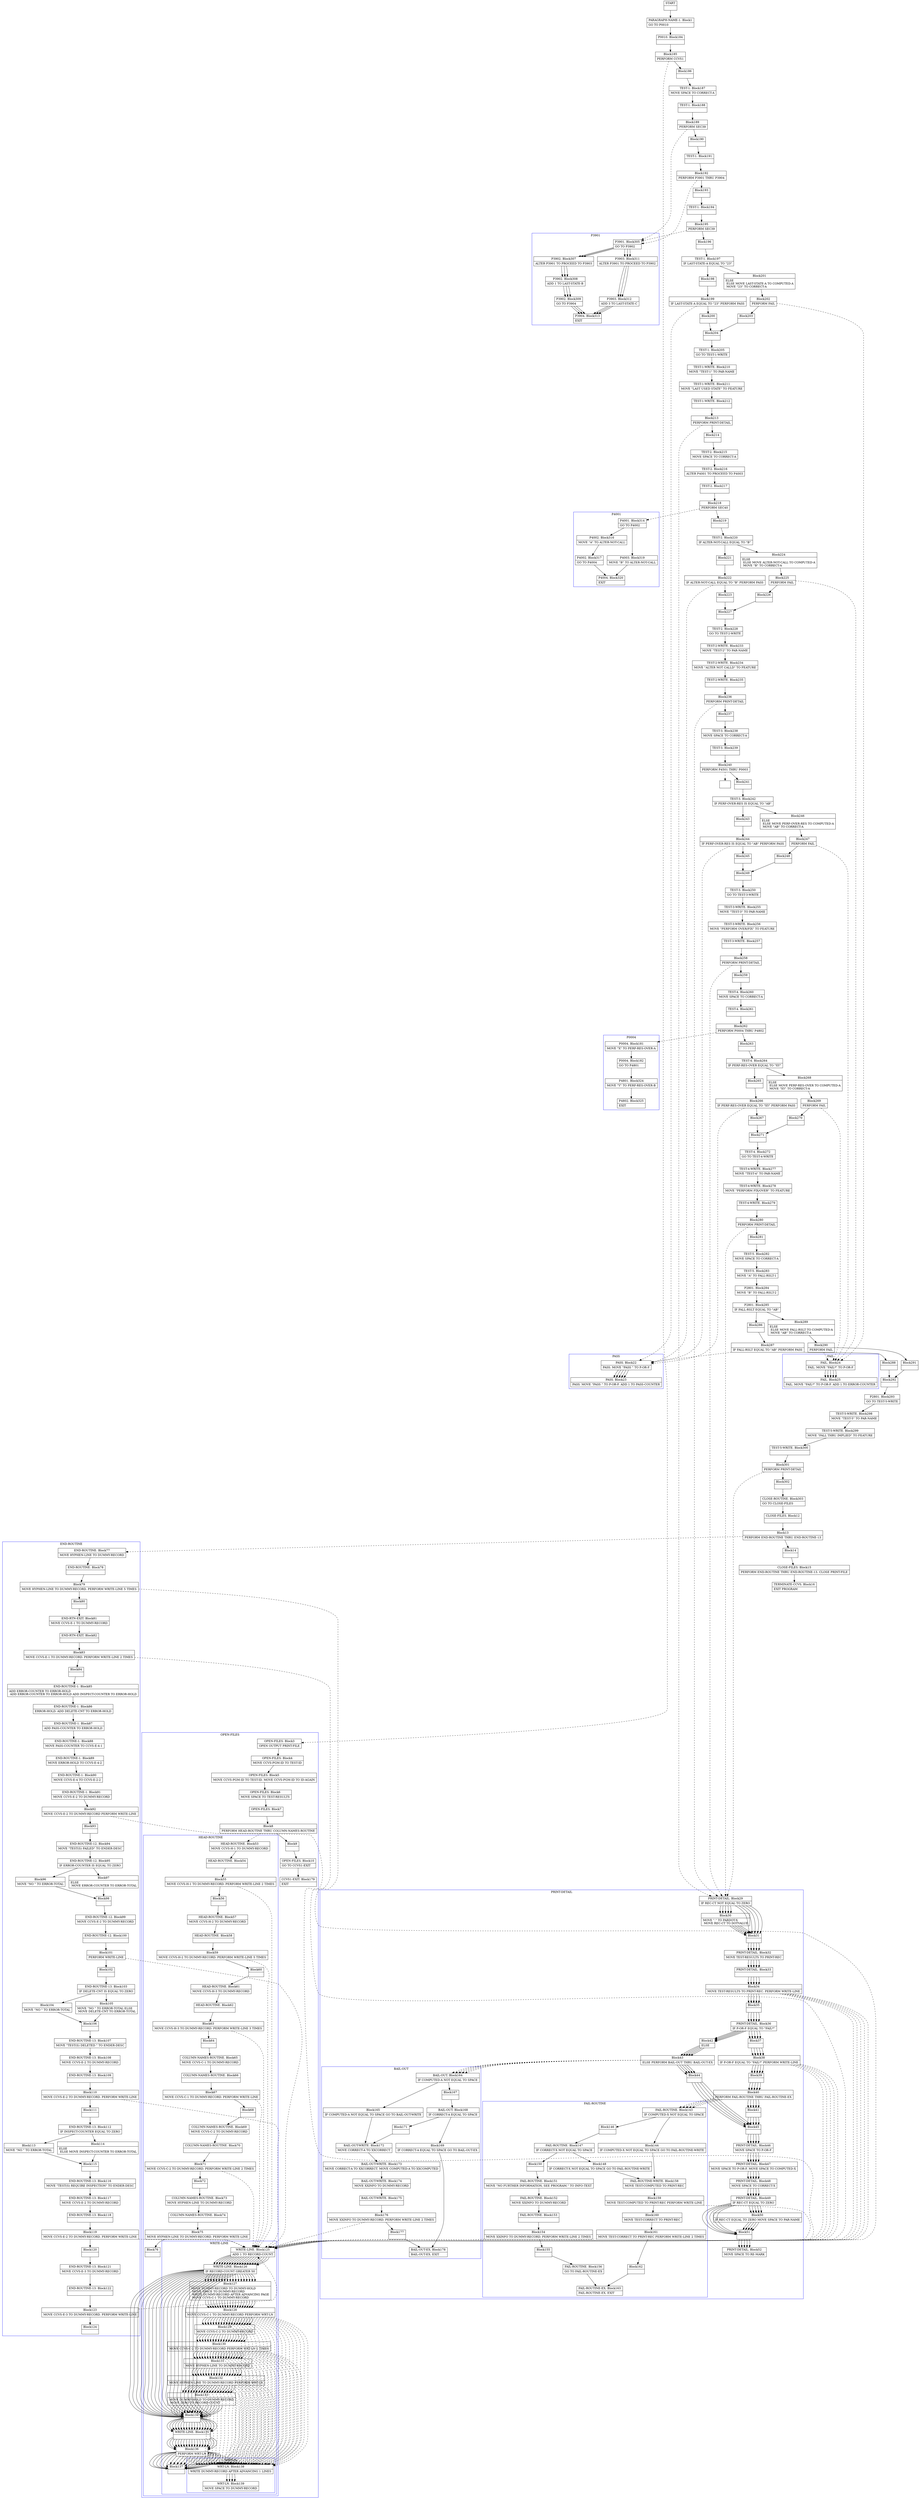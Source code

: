 digraph Cfg {
compound=true;
node [
shape = "record"
]

edge [
arrowtail = "empty"
]
Block0 [
label = "{START|}"
]
Block1 [
label = "{PARAGRAPH-NAME-1. Block1|    GO TO P0010\l}"
]
Block184 [
label = "{P0010. Block184|}"
]
Block185 [
label = "{Block185|    PERFORM   CCVS1\l}"
]
subgraph cluster_29{
color = blue;
label = "OPEN-FILES";
Block3 [
label = "{OPEN-FILES. Block3|    OPEN     OUTPUT PRINT-FILE\l}"
]
Block4 [
label = "{OPEN-FILES. Block4|    MOVE CCVS-PGM-ID TO TEST-ID\l}"
]
Block5 [
label = "{OPEN-FILES. Block5|    MOVE CCVS-PGM-ID TO TEST-ID. MOVE CCVS-PGM-ID TO ID-AGAIN\l}"
]
Block6 [
label = "{OPEN-FILES. Block6|    MOVE    SPACE TO TEST-RESULTS\l}"
]
Block7 [
label = "{OPEN-FILES. Block7|}"
]
Block8 [
label = "{Block8|    PERFORM  HEAD-ROUTINE THRU COLUMN-NAMES-ROUTINE\l}"
]
subgraph cluster_1{
color = blue;
label = "HEAD-ROUTINE";
Block53 [
label = "{HEAD-ROUTINE. Block53|    MOVE CCVS-H-1 TO DUMMY-RECORD\l}"
]
Block54 [
label = "{HEAD-ROUTINE. Block54|}"
]
Block55 [
label = "{Block55|    MOVE CCVS-H-1 TO DUMMY-RECORD. PERFORM WRITE-LINE 2 TIMES\l}"
]
subgraph cluster_7{
color = blue;
label = "WRITE-LINE";
Block125 [
label = "{WRITE-LINE. Block125|    ADD 1 TO RECORD-COUNT\l}"
]
Block126 [
label = "{WRITE-LINE. Block126|    IF RECORD-COUNT GREATER 50\l}"
]
Block127 [
label = "{Block127|        MOVE DUMMY-RECORD TO DUMMY-HOLD\l        MOVE SPACE TO DUMMY-RECORD\l        WRITE DUMMY-RECORD AFTER ADVANCING PAGE\l        MOVE CCVS-C-1 TO DUMMY-RECORD\l}"
]
Block128 [
label = "{Block128|        MOVE CCVS-C-1 TO DUMMY-RECORD PERFORM WRT-LN\l}"
]
subgraph cluster_20{
color = blue;
label = "WRT-LN";
Block138 [
label = "{WRT-LN. Block138|    WRITE    DUMMY-RECORD AFTER ADVANCING 1 LINES\l}"
]
Block139 [
label = "{WRT-LN. Block139|    MOVE SPACE TO DUMMY-RECORD\l}"
]
Block138 -> Block139

}
Block128 -> Block138 [style=dashed]

Block129 [
label = "{Block129|        MOVE CCVS-C-2 TO DUMMY-RECORD\l}"
]
Block130 [
label = "{Block130|        MOVE CCVS-C-2 TO DUMMY-RECORD PERFORM WRT-LN 2 TIMES\l}"
]
subgraph cluster_21{
color = blue;
label = "WRT-LN";
Block138 [
label = "{WRT-LN. Block138|    WRITE    DUMMY-RECORD AFTER ADVANCING 1 LINES\l}"
]
Block139 [
label = "{WRT-LN. Block139|    MOVE SPACE TO DUMMY-RECORD\l}"
]
Block138 -> Block139

}
Block130 -> Block138 [style=dashed]

Block131 [
label = "{Block131|        MOVE HYPHEN-LINE TO DUMMY-RECORD\l}"
]
Block132 [
label = "{Block132|        MOVE HYPHEN-LINE TO DUMMY-RECORD PERFORM WRT-LN\l}"
]
subgraph cluster_22{
color = blue;
label = "WRT-LN";
Block138 [
label = "{WRT-LN. Block138|    WRITE    DUMMY-RECORD AFTER ADVANCING 1 LINES\l}"
]
Block139 [
label = "{WRT-LN. Block139|    MOVE SPACE TO DUMMY-RECORD\l}"
]
Block138 -> Block139

}
Block132 -> Block138 [style=dashed]

Block133 [
label = "{Block133|        MOVE DUMMY-HOLD TO DUMMY-RECORD\l        MOVE ZERO TO RECORD-COUNT\l}"
]
Block134 [
label = "{Block134|}"
]
Block135 [
label = "{WRITE-LINE. Block135|}"
]
Block136 [
label = "{Block136|    PERFORM WRT-LN\l}"
]
subgraph cluster_23{
color = blue;
label = "WRT-LN";
Block138 [
label = "{WRT-LN. Block138|    WRITE    DUMMY-RECORD AFTER ADVANCING 1 LINES\l}"
]
Block139 [
label = "{WRT-LN. Block139|    MOVE SPACE TO DUMMY-RECORD\l}"
]
Block138 -> Block139

}
Block136 -> Block138 [style=dashed]

Block137 [
label = "{Block137|}"
]
Block125 -> Block126
Block126 -> Block127
Block126 -> Block134
Block127 -> Block128
Block128 -> Block129
Block129 -> Block130
Block130 -> Block131
Block131 -> Block132
Block132 -> Block133
Block133 -> Block134
Block134 -> Block135
Block135 -> Block136
Block136 -> Block137

}
Block55 -> Block125 [style=dashed]

Block56 [
label = "{Block56|}"
]
Block57 [
label = "{HEAD-ROUTINE. Block57|    MOVE CCVS-H-2 TO DUMMY-RECORD\l}"
]
Block58 [
label = "{HEAD-ROUTINE. Block58|}"
]
Block59 [
label = "{Block59|    MOVE CCVS-H-2 TO DUMMY-RECORD. PERFORM WRITE-LINE 5 TIMES\l}"
]
subgraph cluster_8{
color = blue;
label = "WRITE-LINE";
Block125 [
label = "{WRITE-LINE. Block125|    ADD 1 TO RECORD-COUNT\l}"
]
Block126 [
label = "{WRITE-LINE. Block126|    IF RECORD-COUNT GREATER 50\l}"
]
Block127 [
label = "{Block127|        MOVE DUMMY-RECORD TO DUMMY-HOLD\l        MOVE SPACE TO DUMMY-RECORD\l        WRITE DUMMY-RECORD AFTER ADVANCING PAGE\l        MOVE CCVS-C-1 TO DUMMY-RECORD\l}"
]
Block128 [
label = "{Block128|        MOVE CCVS-C-1 TO DUMMY-RECORD PERFORM WRT-LN\l}"
]
Block128 -> Block138 [style=dashed]

Block129 [
label = "{Block129|        MOVE CCVS-C-2 TO DUMMY-RECORD\l}"
]
Block130 [
label = "{Block130|        MOVE CCVS-C-2 TO DUMMY-RECORD PERFORM WRT-LN 2 TIMES\l}"
]
Block130 -> Block138 [style=dashed]

Block131 [
label = "{Block131|        MOVE HYPHEN-LINE TO DUMMY-RECORD\l}"
]
Block132 [
label = "{Block132|        MOVE HYPHEN-LINE TO DUMMY-RECORD PERFORM WRT-LN\l}"
]
Block132 -> Block138 [style=dashed]

Block133 [
label = "{Block133|        MOVE DUMMY-HOLD TO DUMMY-RECORD\l        MOVE ZERO TO RECORD-COUNT\l}"
]
Block134 [
label = "{Block134|}"
]
Block135 [
label = "{WRITE-LINE. Block135|}"
]
Block136 [
label = "{Block136|    PERFORM WRT-LN\l}"
]
Block136 -> Block138 [style=dashed]

Block137 [
label = "{Block137|}"
]
Block125 -> Block126
Block126 -> Block127
Block126 -> Block134
Block127 -> Block128
Block128 -> Block129
Block129 -> Block130
Block130 -> Block131
Block131 -> Block132
Block132 -> Block133
Block133 -> Block134
Block134 -> Block135
Block135 -> Block136
Block136 -> Block137

}
Block59 -> Block125 [style=dashed]

Block60 [
label = "{Block60|}"
]
Block61 [
label = "{HEAD-ROUTINE. Block61|    MOVE CCVS-H-3 TO DUMMY-RECORD\l}"
]
Block62 [
label = "{HEAD-ROUTINE. Block62|}"
]
Block63 [
label = "{Block63|    MOVE CCVS-H-3 TO DUMMY-RECORD. PERFORM WRITE-LINE 3 TIMES\l}"
]
subgraph cluster_9{
color = blue;
label = "WRITE-LINE";
Block125 [
label = "{WRITE-LINE. Block125|    ADD 1 TO RECORD-COUNT\l}"
]
Block126 [
label = "{WRITE-LINE. Block126|    IF RECORD-COUNT GREATER 50\l}"
]
Block127 [
label = "{Block127|        MOVE DUMMY-RECORD TO DUMMY-HOLD\l        MOVE SPACE TO DUMMY-RECORD\l        WRITE DUMMY-RECORD AFTER ADVANCING PAGE\l        MOVE CCVS-C-1 TO DUMMY-RECORD\l}"
]
Block128 [
label = "{Block128|        MOVE CCVS-C-1 TO DUMMY-RECORD PERFORM WRT-LN\l}"
]
Block128 -> Block138 [style=dashed]

Block129 [
label = "{Block129|        MOVE CCVS-C-2 TO DUMMY-RECORD\l}"
]
Block130 [
label = "{Block130|        MOVE CCVS-C-2 TO DUMMY-RECORD PERFORM WRT-LN 2 TIMES\l}"
]
Block130 -> Block138 [style=dashed]

Block131 [
label = "{Block131|        MOVE HYPHEN-LINE TO DUMMY-RECORD\l}"
]
Block132 [
label = "{Block132|        MOVE HYPHEN-LINE TO DUMMY-RECORD PERFORM WRT-LN\l}"
]
Block132 -> Block138 [style=dashed]

Block133 [
label = "{Block133|        MOVE DUMMY-HOLD TO DUMMY-RECORD\l        MOVE ZERO TO RECORD-COUNT\l}"
]
Block134 [
label = "{Block134|}"
]
Block135 [
label = "{WRITE-LINE. Block135|}"
]
Block136 [
label = "{Block136|    PERFORM WRT-LN\l}"
]
Block136 -> Block138 [style=dashed]

Block137 [
label = "{Block137|}"
]
Block125 -> Block126
Block126 -> Block127
Block126 -> Block134
Block127 -> Block128
Block128 -> Block129
Block129 -> Block130
Block130 -> Block131
Block131 -> Block132
Block132 -> Block133
Block133 -> Block134
Block134 -> Block135
Block135 -> Block136
Block136 -> Block137

}
Block63 -> Block125 [style=dashed]

Block64 [
label = "{Block64|}"
]
Block65 [
label = "{COLUMN-NAMES-ROUTINE. Block65|    MOVE CCVS-C-1 TO DUMMY-RECORD\l}"
]
Block66 [
label = "{COLUMN-NAMES-ROUTINE. Block66|}"
]
Block67 [
label = "{Block67|    MOVE CCVS-C-1 TO DUMMY-RECORD. PERFORM WRITE-LINE\l}"
]
subgraph cluster_10{
color = blue;
label = "WRITE-LINE";
Block125 [
label = "{WRITE-LINE. Block125|    ADD 1 TO RECORD-COUNT\l}"
]
Block126 [
label = "{WRITE-LINE. Block126|    IF RECORD-COUNT GREATER 50\l}"
]
Block127 [
label = "{Block127|        MOVE DUMMY-RECORD TO DUMMY-HOLD\l        MOVE SPACE TO DUMMY-RECORD\l        WRITE DUMMY-RECORD AFTER ADVANCING PAGE\l        MOVE CCVS-C-1 TO DUMMY-RECORD\l}"
]
Block128 [
label = "{Block128|        MOVE CCVS-C-1 TO DUMMY-RECORD PERFORM WRT-LN\l}"
]
Block128 -> Block138 [style=dashed]

Block129 [
label = "{Block129|        MOVE CCVS-C-2 TO DUMMY-RECORD\l}"
]
Block130 [
label = "{Block130|        MOVE CCVS-C-2 TO DUMMY-RECORD PERFORM WRT-LN 2 TIMES\l}"
]
Block130 -> Block138 [style=dashed]

Block131 [
label = "{Block131|        MOVE HYPHEN-LINE TO DUMMY-RECORD\l}"
]
Block132 [
label = "{Block132|        MOVE HYPHEN-LINE TO DUMMY-RECORD PERFORM WRT-LN\l}"
]
Block132 -> Block138 [style=dashed]

Block133 [
label = "{Block133|        MOVE DUMMY-HOLD TO DUMMY-RECORD\l        MOVE ZERO TO RECORD-COUNT\l}"
]
Block134 [
label = "{Block134|}"
]
Block135 [
label = "{WRITE-LINE. Block135|}"
]
Block136 [
label = "{Block136|    PERFORM WRT-LN\l}"
]
Block136 -> Block138 [style=dashed]

Block137 [
label = "{Block137|}"
]
Block125 -> Block126
Block126 -> Block127
Block126 -> Block134
Block127 -> Block128
Block128 -> Block129
Block129 -> Block130
Block130 -> Block131
Block131 -> Block132
Block132 -> Block133
Block133 -> Block134
Block134 -> Block135
Block135 -> Block136
Block136 -> Block137

}
Block67 -> Block125 [style=dashed]

Block68 [
label = "{Block68|}"
]
Block69 [
label = "{COLUMN-NAMES-ROUTINE. Block69|    MOVE CCVS-C-2 TO DUMMY-RECORD\l}"
]
Block70 [
label = "{COLUMN-NAMES-ROUTINE. Block70|}"
]
Block71 [
label = "{Block71|    MOVE CCVS-C-2 TO DUMMY-RECORD. PERFORM WRITE-LINE 2 TIMES\l}"
]
subgraph cluster_11{
color = blue;
label = "WRITE-LINE";
Block125 [
label = "{WRITE-LINE. Block125|    ADD 1 TO RECORD-COUNT\l}"
]
Block126 [
label = "{WRITE-LINE. Block126|    IF RECORD-COUNT GREATER 50\l}"
]
Block127 [
label = "{Block127|        MOVE DUMMY-RECORD TO DUMMY-HOLD\l        MOVE SPACE TO DUMMY-RECORD\l        WRITE DUMMY-RECORD AFTER ADVANCING PAGE\l        MOVE CCVS-C-1 TO DUMMY-RECORD\l}"
]
Block128 [
label = "{Block128|        MOVE CCVS-C-1 TO DUMMY-RECORD PERFORM WRT-LN\l}"
]
Block128 -> Block138 [style=dashed]

Block129 [
label = "{Block129|        MOVE CCVS-C-2 TO DUMMY-RECORD\l}"
]
Block130 [
label = "{Block130|        MOVE CCVS-C-2 TO DUMMY-RECORD PERFORM WRT-LN 2 TIMES\l}"
]
Block130 -> Block138 [style=dashed]

Block131 [
label = "{Block131|        MOVE HYPHEN-LINE TO DUMMY-RECORD\l}"
]
Block132 [
label = "{Block132|        MOVE HYPHEN-LINE TO DUMMY-RECORD PERFORM WRT-LN\l}"
]
Block132 -> Block138 [style=dashed]

Block133 [
label = "{Block133|        MOVE DUMMY-HOLD TO DUMMY-RECORD\l        MOVE ZERO TO RECORD-COUNT\l}"
]
Block134 [
label = "{Block134|}"
]
Block135 [
label = "{WRITE-LINE. Block135|}"
]
Block136 [
label = "{Block136|    PERFORM WRT-LN\l}"
]
Block136 -> Block138 [style=dashed]

Block137 [
label = "{Block137|}"
]
Block125 -> Block126
Block126 -> Block127
Block126 -> Block134
Block127 -> Block128
Block128 -> Block129
Block129 -> Block130
Block130 -> Block131
Block131 -> Block132
Block132 -> Block133
Block133 -> Block134
Block134 -> Block135
Block135 -> Block136
Block136 -> Block137

}
Block71 -> Block125 [style=dashed]

Block72 [
label = "{Block72|}"
]
Block73 [
label = "{COLUMN-NAMES-ROUTINE. Block73|    MOVE HYPHEN-LINE TO DUMMY-RECORD\l}"
]
Block74 [
label = "{COLUMN-NAMES-ROUTINE. Block74|}"
]
Block75 [
label = "{Block75|    MOVE HYPHEN-LINE TO DUMMY-RECORD. PERFORM WRITE-LINE\l}"
]
subgraph cluster_12{
color = blue;
label = "WRITE-LINE";
Block125 [
label = "{WRITE-LINE. Block125|    ADD 1 TO RECORD-COUNT\l}"
]
Block126 [
label = "{WRITE-LINE. Block126|    IF RECORD-COUNT GREATER 50\l}"
]
Block127 [
label = "{Block127|        MOVE DUMMY-RECORD TO DUMMY-HOLD\l        MOVE SPACE TO DUMMY-RECORD\l        WRITE DUMMY-RECORD AFTER ADVANCING PAGE\l        MOVE CCVS-C-1 TO DUMMY-RECORD\l}"
]
Block128 [
label = "{Block128|        MOVE CCVS-C-1 TO DUMMY-RECORD PERFORM WRT-LN\l}"
]
Block128 -> Block138 [style=dashed]

Block129 [
label = "{Block129|        MOVE CCVS-C-2 TO DUMMY-RECORD\l}"
]
Block130 [
label = "{Block130|        MOVE CCVS-C-2 TO DUMMY-RECORD PERFORM WRT-LN 2 TIMES\l}"
]
Block130 -> Block138 [style=dashed]

Block131 [
label = "{Block131|        MOVE HYPHEN-LINE TO DUMMY-RECORD\l}"
]
Block132 [
label = "{Block132|        MOVE HYPHEN-LINE TO DUMMY-RECORD PERFORM WRT-LN\l}"
]
Block132 -> Block138 [style=dashed]

Block133 [
label = "{Block133|        MOVE DUMMY-HOLD TO DUMMY-RECORD\l        MOVE ZERO TO RECORD-COUNT\l}"
]
Block134 [
label = "{Block134|}"
]
Block135 [
label = "{WRITE-LINE. Block135|}"
]
Block136 [
label = "{Block136|    PERFORM WRT-LN\l}"
]
Block136 -> Block138 [style=dashed]

Block137 [
label = "{Block137|}"
]
Block125 -> Block126
Block126 -> Block127
Block126 -> Block134
Block127 -> Block128
Block128 -> Block129
Block129 -> Block130
Block130 -> Block131
Block131 -> Block132
Block132 -> Block133
Block133 -> Block134
Block134 -> Block135
Block135 -> Block136
Block136 -> Block137

}
Block75 -> Block125 [style=dashed]

Block76 [
label = "{Block76|}"
]
Block53 -> Block54
Block54 -> Block55
Block55 -> Block56
Block56 -> Block57
Block57 -> Block58
Block58 -> Block59
Block59 -> Block60
Block60 -> Block61
Block61 -> Block62
Block62 -> Block63
Block63 -> Block64
Block64 -> Block65
Block65 -> Block66
Block66 -> Block67
Block67 -> Block68
Block68 -> Block69
Block69 -> Block70
Block70 -> Block71
Block71 -> Block72
Block72 -> Block73
Block73 -> Block74
Block74 -> Block75
Block75 -> Block76

}
Block8 -> Block53 [style=dashed]

Block9 [
label = "{Block9|}"
]
Block10 [
label = "{OPEN-FILES. Block10|    GO TO CCVS1-EXIT\l}"
]
Block179 [
label = "{CCVS1-EXIT. Block179|    EXIT\l}"
]
Block3 -> Block4
Block4 -> Block5
Block5 -> Block6
Block6 -> Block7
Block7 -> Block8
Block8 -> Block9
Block9 -> Block10
Block10 -> Block179

}
Block185 -> Block3 [style=dashed]

Block186 [
label = "{Block186|}"
]
Block187 [
label = "{TEST-1. Block187|    MOVE SPACE TO CORRECT-A\l}"
]
Block188 [
label = "{TEST-1. Block188|}"
]
Block189 [
label = "{Block189|    PERFORM SEC39\l}"
]
subgraph cluster_30{
color = blue;
label = "P3901";
Block305 [
label = "{P3901. Block305|    GO TO P3902\l}"
]
Block307 [
label = "{P3902. Block307|    ALTER P3901 TO PROCEED TO P3903\l}"
]
Block308 [
label = "{P3902. Block308|    ADD 1 TO LAST-STATE-B\l}"
]
Block309 [
label = "{P3902. Block309|    GO TO P3904\l}"
]
Block313 [
label = "{P3904. Block313|    EXIT\l}"
]
Block311 [
label = "{P3903. Block311|    ALTER P3901 TO PROCEED TO P3902\l}"
]
Block312 [
label = "{P3903. Block312|    ADD 3 TO LAST-STATE-C\l}"
]
Block305 -> Block307
Block305 -> Block311
Block307 -> Block308
Block308 -> Block309
Block309 -> Block313
Block311 -> Block312
Block312 -> Block313

}
Block189 -> Block305 [style=dashed]

Block190 [
label = "{Block190|}"
]
Block191 [
label = "{TEST-1. Block191|}"
]
Block192 [
label = "{Block192|    PERFORM P3901 THRU P3904\l}"
]
subgraph cluster_31{
color = blue;
label = "P3901";
Block305 [
label = "{P3901. Block305|    GO TO P3902\l}"
]
Block307 [
label = "{P3902. Block307|    ALTER P3901 TO PROCEED TO P3903\l}"
]
Block308 [
label = "{P3902. Block308|    ADD 1 TO LAST-STATE-B\l}"
]
Block309 [
label = "{P3902. Block309|    GO TO P3904\l}"
]
Block313 [
label = "{P3904. Block313|    EXIT\l}"
]
Block311 [
label = "{P3903. Block311|    ALTER P3901 TO PROCEED TO P3902\l}"
]
Block312 [
label = "{P3903. Block312|    ADD 3 TO LAST-STATE-C\l}"
]
Block305 -> Block307
Block305 -> Block311
Block307 -> Block308
Block308 -> Block309
Block309 -> Block313
Block311 -> Block312
Block312 -> Block313

}
Block192 -> Block305 [style=dashed]

Block193 [
label = "{Block193|}"
]
Block194 [
label = "{TEST-1. Block194|}"
]
Block195 [
label = "{Block195|    PERFORM SEC39\l}"
]
subgraph cluster_32{
color = blue;
label = "P3901";
Block305 [
label = "{P3901. Block305|    GO TO P3902\l}"
]
Block307 [
label = "{P3902. Block307|    ALTER P3901 TO PROCEED TO P3903\l}"
]
Block308 [
label = "{P3902. Block308|    ADD 1 TO LAST-STATE-B\l}"
]
Block309 [
label = "{P3902. Block309|    GO TO P3904\l}"
]
Block313 [
label = "{P3904. Block313|    EXIT\l}"
]
Block311 [
label = "{P3903. Block311|    ALTER P3901 TO PROCEED TO P3902\l}"
]
Block312 [
label = "{P3903. Block312|    ADD 3 TO LAST-STATE-C\l}"
]
Block305 -> Block307
Block305 -> Block311
Block307 -> Block308
Block308 -> Block309
Block309 -> Block313
Block311 -> Block312
Block312 -> Block313

}
Block195 -> Block305 [style=dashed]

Block196 [
label = "{Block196|}"
]
Block197 [
label = "{TEST-1. Block197|    IF LAST-STATE-A EQUAL TO \"23\"\l}"
]
Block198 [
label = "{Block198|}"
]
Block199 [
label = "{Block199|    IF LAST-STATE-A EQUAL TO \"23\" PERFORM PASS\l}"
]
subgraph cluster_33{
color = blue;
label = "PASS";
Block22 [
label = "{PASS. Block22|PASS.  MOVE \"PASS \" TO P-OR-F\l}"
]
Block23 [
label = "{PASS. Block23|PASS.  MOVE \"PASS \" TO P-OR-F.  ADD 1 TO PASS-COUNTER\l}"
]
Block22 -> Block23

}
Block199 -> Block22 [style=dashed]

Block200 [
label = "{Block200|}"
]
Block204 [
label = "{Block204|}"
]
Block205 [
label = "{TEST-1. Block205|    GO TO TEST-1-WRITE\l}"
]
Block210 [
label = "{TEST-1-WRITE. Block210|    MOVE \"TEST-1\" TO PAR-NAME\l}"
]
Block211 [
label = "{TEST-1-WRITE. Block211|    MOVE \"LAST USED STATE\" TO FEATURE\l}"
]
Block212 [
label = "{TEST-1-WRITE. Block212|}"
]
Block213 [
label = "{Block213|    PERFORM PRINT-DETAIL\l}"
]
subgraph cluster_36{
color = blue;
label = "PRINT-DETAIL";
Block29 [
label = "{PRINT-DETAIL. Block29|    IF REC-CT NOT EQUAL TO ZERO\l}"
]
Block30 [
label = "{Block30|            MOVE \".\" TO PARDOT-X\l            MOVE REC-CT TO DOTVALUE\l}"
]
Block31 [
label = "{Block31|}"
]
Block32 [
label = "{PRINT-DETAIL. Block32|    MOVE     TEST-RESULTS TO PRINT-REC\l}"
]
Block33 [
label = "{PRINT-DETAIL. Block33|}"
]
Block34 [
label = "{Block34|    MOVE     TEST-RESULTS TO PRINT-REC. PERFORM WRITE-LINE\l}"
]
subgraph cluster_3{
color = blue;
label = "WRITE-LINE";
Block125 [
label = "{WRITE-LINE. Block125|    ADD 1 TO RECORD-COUNT\l}"
]
Block126 [
label = "{WRITE-LINE. Block126|    IF RECORD-COUNT GREATER 50\l}"
]
Block127 [
label = "{Block127|        MOVE DUMMY-RECORD TO DUMMY-HOLD\l        MOVE SPACE TO DUMMY-RECORD\l        WRITE DUMMY-RECORD AFTER ADVANCING PAGE\l        MOVE CCVS-C-1 TO DUMMY-RECORD\l}"
]
Block128 [
label = "{Block128|        MOVE CCVS-C-1 TO DUMMY-RECORD PERFORM WRT-LN\l}"
]
Block128 -> Block138 [style=dashed]

Block129 [
label = "{Block129|        MOVE CCVS-C-2 TO DUMMY-RECORD\l}"
]
Block130 [
label = "{Block130|        MOVE CCVS-C-2 TO DUMMY-RECORD PERFORM WRT-LN 2 TIMES\l}"
]
Block130 -> Block138 [style=dashed]

Block131 [
label = "{Block131|        MOVE HYPHEN-LINE TO DUMMY-RECORD\l}"
]
Block132 [
label = "{Block132|        MOVE HYPHEN-LINE TO DUMMY-RECORD PERFORM WRT-LN\l}"
]
Block132 -> Block138 [style=dashed]

Block133 [
label = "{Block133|        MOVE DUMMY-HOLD TO DUMMY-RECORD\l        MOVE ZERO TO RECORD-COUNT\l}"
]
Block134 [
label = "{Block134|}"
]
Block135 [
label = "{WRITE-LINE. Block135|}"
]
Block136 [
label = "{Block136|    PERFORM WRT-LN\l}"
]
Block136 -> Block138 [style=dashed]

Block137 [
label = "{Block137|}"
]
Block125 -> Block126
Block126 -> Block127
Block126 -> Block134
Block127 -> Block128
Block128 -> Block129
Block129 -> Block130
Block130 -> Block131
Block131 -> Block132
Block132 -> Block133
Block133 -> Block134
Block134 -> Block135
Block135 -> Block136
Block136 -> Block137

}
Block34 -> Block125 [style=dashed]

Block35 [
label = "{Block35|}"
]
Block36 [
label = "{PRINT-DETAIL. Block36|    IF P-OR-F EQUAL TO \"FAIL*\"\l}"
]
Block37 [
label = "{Block37|}"
]
Block38 [
label = "{Block38|    IF P-OR-F EQUAL TO \"FAIL*\"  PERFORM WRITE-LINE\l}"
]
subgraph cluster_4{
color = blue;
label = "WRITE-LINE";
Block125 [
label = "{WRITE-LINE. Block125|    ADD 1 TO RECORD-COUNT\l}"
]
Block126 [
label = "{WRITE-LINE. Block126|    IF RECORD-COUNT GREATER 50\l}"
]
Block127 [
label = "{Block127|        MOVE DUMMY-RECORD TO DUMMY-HOLD\l        MOVE SPACE TO DUMMY-RECORD\l        WRITE DUMMY-RECORD AFTER ADVANCING PAGE\l        MOVE CCVS-C-1 TO DUMMY-RECORD\l}"
]
Block128 [
label = "{Block128|        MOVE CCVS-C-1 TO DUMMY-RECORD PERFORM WRT-LN\l}"
]
Block128 -> Block138 [style=dashed]

Block129 [
label = "{Block129|        MOVE CCVS-C-2 TO DUMMY-RECORD\l}"
]
Block130 [
label = "{Block130|        MOVE CCVS-C-2 TO DUMMY-RECORD PERFORM WRT-LN 2 TIMES\l}"
]
Block130 -> Block138 [style=dashed]

Block131 [
label = "{Block131|        MOVE HYPHEN-LINE TO DUMMY-RECORD\l}"
]
Block132 [
label = "{Block132|        MOVE HYPHEN-LINE TO DUMMY-RECORD PERFORM WRT-LN\l}"
]
Block132 -> Block138 [style=dashed]

Block133 [
label = "{Block133|        MOVE DUMMY-HOLD TO DUMMY-RECORD\l        MOVE ZERO TO RECORD-COUNT\l}"
]
Block134 [
label = "{Block134|}"
]
Block135 [
label = "{WRITE-LINE. Block135|}"
]
Block136 [
label = "{Block136|    PERFORM WRT-LN\l}"
]
Block136 -> Block138 [style=dashed]

Block137 [
label = "{Block137|}"
]
Block125 -> Block126
Block126 -> Block127
Block126 -> Block134
Block127 -> Block128
Block128 -> Block129
Block129 -> Block130
Block130 -> Block131
Block131 -> Block132
Block132 -> Block133
Block133 -> Block134
Block134 -> Block135
Block135 -> Block136
Block136 -> Block137

}
Block38 -> Block125 [style=dashed]

Block39 [
label = "{Block39|}"
]
Block40 [
label = "{Block40|       PERFORM FAIL-ROUTINE THRU FAIL-ROUTINE-EX\l}"
]
subgraph cluster_5{
color = blue;
label = "FAIL-ROUTINE";
Block143 [
label = "{FAIL-ROUTINE. Block143|    IF COMPUTED-X NOT EQUAL TO SPACE\l}"
]
Block144 [
label = "{Block144|    IF COMPUTED-X NOT EQUAL TO SPACE GO TO FAIL-ROUTINE-WRITE\l}"
]
Block158 [
label = "{FAIL-ROUTINE-WRITE. Block158|    MOVE TEST-COMPUTED TO PRINT-REC\l}"
]
Block159 [
label = "{Block159|    MOVE TEST-COMPUTED TO PRINT-REC PERFORM WRITE-LINE\l}"
]
subgraph cluster_26{
color = blue;
label = "WRITE-LINE";
Block125 [
label = "{WRITE-LINE. Block125|    ADD 1 TO RECORD-COUNT\l}"
]
Block126 [
label = "{WRITE-LINE. Block126|    IF RECORD-COUNT GREATER 50\l}"
]
Block127 [
label = "{Block127|        MOVE DUMMY-RECORD TO DUMMY-HOLD\l        MOVE SPACE TO DUMMY-RECORD\l        WRITE DUMMY-RECORD AFTER ADVANCING PAGE\l        MOVE CCVS-C-1 TO DUMMY-RECORD\l}"
]
Block128 [
label = "{Block128|        MOVE CCVS-C-1 TO DUMMY-RECORD PERFORM WRT-LN\l}"
]
Block128 -> Block138 [style=dashed]

Block129 [
label = "{Block129|        MOVE CCVS-C-2 TO DUMMY-RECORD\l}"
]
Block130 [
label = "{Block130|        MOVE CCVS-C-2 TO DUMMY-RECORD PERFORM WRT-LN 2 TIMES\l}"
]
Block130 -> Block138 [style=dashed]

Block131 [
label = "{Block131|        MOVE HYPHEN-LINE TO DUMMY-RECORD\l}"
]
Block132 [
label = "{Block132|        MOVE HYPHEN-LINE TO DUMMY-RECORD PERFORM WRT-LN\l}"
]
Block132 -> Block138 [style=dashed]

Block133 [
label = "{Block133|        MOVE DUMMY-HOLD TO DUMMY-RECORD\l        MOVE ZERO TO RECORD-COUNT\l}"
]
Block134 [
label = "{Block134|}"
]
Block135 [
label = "{WRITE-LINE. Block135|}"
]
Block136 [
label = "{Block136|    PERFORM WRT-LN\l}"
]
Block136 -> Block138 [style=dashed]

Block137 [
label = "{Block137|}"
]
Block125 -> Block126
Block126 -> Block127
Block126 -> Block134
Block127 -> Block128
Block128 -> Block129
Block129 -> Block130
Block130 -> Block131
Block131 -> Block132
Block132 -> Block133
Block133 -> Block134
Block134 -> Block135
Block135 -> Block136
Block136 -> Block137

}
Block159 -> Block125 [style=dashed]

Block160 [
label = "{Block160|    MOVE TEST-CORRECT TO PRINT-REC\l}"
]
Block161 [
label = "{Block161|    MOVE TEST-CORRECT TO PRINT-REC PERFORM WRITE-LINE 2 TIMES\l}"
]
subgraph cluster_27{
color = blue;
label = "WRITE-LINE";
Block125 [
label = "{WRITE-LINE. Block125|    ADD 1 TO RECORD-COUNT\l}"
]
Block126 [
label = "{WRITE-LINE. Block126|    IF RECORD-COUNT GREATER 50\l}"
]
Block127 [
label = "{Block127|        MOVE DUMMY-RECORD TO DUMMY-HOLD\l        MOVE SPACE TO DUMMY-RECORD\l        WRITE DUMMY-RECORD AFTER ADVANCING PAGE\l        MOVE CCVS-C-1 TO DUMMY-RECORD\l}"
]
Block128 [
label = "{Block128|        MOVE CCVS-C-1 TO DUMMY-RECORD PERFORM WRT-LN\l}"
]
Block128 -> Block138 [style=dashed]

Block129 [
label = "{Block129|        MOVE CCVS-C-2 TO DUMMY-RECORD\l}"
]
Block130 [
label = "{Block130|        MOVE CCVS-C-2 TO DUMMY-RECORD PERFORM WRT-LN 2 TIMES\l}"
]
Block130 -> Block138 [style=dashed]

Block131 [
label = "{Block131|        MOVE HYPHEN-LINE TO DUMMY-RECORD\l}"
]
Block132 [
label = "{Block132|        MOVE HYPHEN-LINE TO DUMMY-RECORD PERFORM WRT-LN\l}"
]
Block132 -> Block138 [style=dashed]

Block133 [
label = "{Block133|        MOVE DUMMY-HOLD TO DUMMY-RECORD\l        MOVE ZERO TO RECORD-COUNT\l}"
]
Block134 [
label = "{Block134|}"
]
Block135 [
label = "{WRITE-LINE. Block135|}"
]
Block136 [
label = "{Block136|    PERFORM WRT-LN\l}"
]
Block136 -> Block138 [style=dashed]

Block137 [
label = "{Block137|}"
]
Block125 -> Block126
Block126 -> Block127
Block126 -> Block134
Block127 -> Block128
Block128 -> Block129
Block129 -> Block130
Block130 -> Block131
Block131 -> Block132
Block132 -> Block133
Block133 -> Block134
Block134 -> Block135
Block135 -> Block136
Block136 -> Block137

}
Block161 -> Block125 [style=dashed]

Block162 [
label = "{Block162|}"
]
Block163 [
label = "{FAIL-ROUTINE-EX. Block163|FAIL-ROUTINE-EX. EXIT\l}"
]
Block146 [
label = "{Block146|}"
]
Block147 [
label = "{FAIL-ROUTINE. Block147|    IF CORRECT-X NOT EQUAL TO SPACE\l}"
]
Block148 [
label = "{Block148|    IF CORRECT-X NOT EQUAL TO SPACE GO TO FAIL-ROUTINE-WRITE\l}"
]
Block150 [
label = "{Block150|}"
]
Block151 [
label = "{FAIL-ROUTINE. Block151|    MOVE \"NO FURTHER INFORMATION, SEE PROGRAM.\" TO INFO-TEXT\l}"
]
Block152 [
label = "{FAIL-ROUTINE. Block152|    MOVE XXINFO TO DUMMY-RECORD\l}"
]
Block153 [
label = "{FAIL-ROUTINE. Block153|}"
]
Block154 [
label = "{Block154|    MOVE XXINFO TO DUMMY-RECORD. PERFORM WRITE-LINE 2 TIMES\l}"
]
subgraph cluster_25{
color = blue;
label = "WRITE-LINE";
Block125 [
label = "{WRITE-LINE. Block125|    ADD 1 TO RECORD-COUNT\l}"
]
Block126 [
label = "{WRITE-LINE. Block126|    IF RECORD-COUNT GREATER 50\l}"
]
Block127 [
label = "{Block127|        MOVE DUMMY-RECORD TO DUMMY-HOLD\l        MOVE SPACE TO DUMMY-RECORD\l        WRITE DUMMY-RECORD AFTER ADVANCING PAGE\l        MOVE CCVS-C-1 TO DUMMY-RECORD\l}"
]
Block128 [
label = "{Block128|        MOVE CCVS-C-1 TO DUMMY-RECORD PERFORM WRT-LN\l}"
]
Block128 -> Block138 [style=dashed]

Block129 [
label = "{Block129|        MOVE CCVS-C-2 TO DUMMY-RECORD\l}"
]
Block130 [
label = "{Block130|        MOVE CCVS-C-2 TO DUMMY-RECORD PERFORM WRT-LN 2 TIMES\l}"
]
Block130 -> Block138 [style=dashed]

Block131 [
label = "{Block131|        MOVE HYPHEN-LINE TO DUMMY-RECORD\l}"
]
Block132 [
label = "{Block132|        MOVE HYPHEN-LINE TO DUMMY-RECORD PERFORM WRT-LN\l}"
]
Block132 -> Block138 [style=dashed]

Block133 [
label = "{Block133|        MOVE DUMMY-HOLD TO DUMMY-RECORD\l        MOVE ZERO TO RECORD-COUNT\l}"
]
Block134 [
label = "{Block134|}"
]
Block135 [
label = "{WRITE-LINE. Block135|}"
]
Block136 [
label = "{Block136|    PERFORM WRT-LN\l}"
]
Block136 -> Block138 [style=dashed]

Block137 [
label = "{Block137|}"
]
Block125 -> Block126
Block126 -> Block127
Block126 -> Block134
Block127 -> Block128
Block128 -> Block129
Block129 -> Block130
Block130 -> Block131
Block131 -> Block132
Block132 -> Block133
Block133 -> Block134
Block134 -> Block135
Block135 -> Block136
Block136 -> Block137

}
Block154 -> Block125 [style=dashed]

Block155 [
label = "{Block155|}"
]
Block156 [
label = "{FAIL-ROUTINE. Block156|    GO TO FAIL-ROUTINE-EX\l}"
]
Block143 -> Block144
Block143 -> Block146
Block144 -> Block158
Block158 -> Block159
Block159 -> Block160
Block160 -> Block161
Block161 -> Block162
Block162 -> Block163
Block146 -> Block147
Block147 -> Block148
Block147 -> Block150
Block148 -> Block158
Block150 -> Block151
Block151 -> Block152
Block152 -> Block153
Block153 -> Block154
Block154 -> Block155
Block155 -> Block156
Block156 -> Block163

}
Block40 -> Block143 [style=dashed]

Block41 [
label = "{Block41|}"
]
Block45 [
label = "{Block45|}"
]
Block46 [
label = "{PRINT-DETAIL. Block46|    MOVE SPACE TO P-OR-F\l}"
]
Block47 [
label = "{PRINT-DETAIL. Block47|    MOVE SPACE TO P-OR-F. MOVE SPACE TO COMPUTED-X\l}"
]
Block48 [
label = "{PRINT-DETAIL. Block48|    MOVE SPACE TO CORRECT-X\l}"
]
Block49 [
label = "{PRINT-DETAIL. Block49|    IF     REC-CT EQUAL TO ZERO\l}"
]
Block50 [
label = "{Block50|    IF     REC-CT EQUAL TO ZERO  MOVE SPACE TO PAR-NAME\l}"
]
Block51 [
label = "{Block51|}"
]
Block52 [
label = "{PRINT-DETAIL. Block52|    MOVE     SPACE TO RE-MARK\l}"
]
Block42 [
label = "{Block42|         ELSE\l}"
]
Block43 [
label = "{Block43|         ELSE PERFORM BAIL-OUT THRU BAIL-OUT-EX\l}"
]
subgraph cluster_6{
color = blue;
label = "BAIL-OUT";
Block164 [
label = "{BAIL-OUT. Block164|    IF COMPUTED-A NOT EQUAL TO SPACE\l}"
]
Block165 [
label = "{Block165|    IF COMPUTED-A NOT EQUAL TO SPACE GO TO BAIL-OUT-WRITE\l}"
]
Block172 [
label = "{BAIL-OUT-WRITE. Block172|    MOVE CORRECT-A TO XXCORRECT\l}"
]
Block173 [
label = "{BAIL-OUT-WRITE. Block173|    MOVE CORRECT-A TO XXCORRECT. MOVE COMPUTED-A TO XXCOMPUTED\l}"
]
Block174 [
label = "{BAIL-OUT-WRITE. Block174|    MOVE XXINFO TO DUMMY-RECORD\l}"
]
Block175 [
label = "{BAIL-OUT-WRITE. Block175|}"
]
Block176 [
label = "{Block176|    MOVE XXINFO TO DUMMY-RECORD. PERFORM WRITE-LINE 2 TIMES\l}"
]
subgraph cluster_28{
color = blue;
label = "WRITE-LINE";
Block125 [
label = "{WRITE-LINE. Block125|    ADD 1 TO RECORD-COUNT\l}"
]
Block126 [
label = "{WRITE-LINE. Block126|    IF RECORD-COUNT GREATER 50\l}"
]
Block127 [
label = "{Block127|        MOVE DUMMY-RECORD TO DUMMY-HOLD\l        MOVE SPACE TO DUMMY-RECORD\l        WRITE DUMMY-RECORD AFTER ADVANCING PAGE\l        MOVE CCVS-C-1 TO DUMMY-RECORD\l}"
]
Block128 [
label = "{Block128|        MOVE CCVS-C-1 TO DUMMY-RECORD PERFORM WRT-LN\l}"
]
Block128 -> Block138 [style=dashed]

Block129 [
label = "{Block129|        MOVE CCVS-C-2 TO DUMMY-RECORD\l}"
]
Block130 [
label = "{Block130|        MOVE CCVS-C-2 TO DUMMY-RECORD PERFORM WRT-LN 2 TIMES\l}"
]
Block130 -> Block138 [style=dashed]

Block131 [
label = "{Block131|        MOVE HYPHEN-LINE TO DUMMY-RECORD\l}"
]
Block132 [
label = "{Block132|        MOVE HYPHEN-LINE TO DUMMY-RECORD PERFORM WRT-LN\l}"
]
Block132 -> Block138 [style=dashed]

Block133 [
label = "{Block133|        MOVE DUMMY-HOLD TO DUMMY-RECORD\l        MOVE ZERO TO RECORD-COUNT\l}"
]
Block134 [
label = "{Block134|}"
]
Block135 [
label = "{WRITE-LINE. Block135|}"
]
Block136 [
label = "{Block136|    PERFORM WRT-LN\l}"
]
Block136 -> Block138 [style=dashed]

Block137 [
label = "{Block137|}"
]
Block125 -> Block126
Block126 -> Block127
Block126 -> Block134
Block127 -> Block128
Block128 -> Block129
Block129 -> Block130
Block130 -> Block131
Block131 -> Block132
Block132 -> Block133
Block133 -> Block134
Block134 -> Block135
Block135 -> Block136
Block136 -> Block137

}
Block176 -> Block125 [style=dashed]

Block177 [
label = "{Block177|}"
]
Block178 [
label = "{BAIL-OUT-EX. Block178|BAIL-OUT-EX. EXIT\l}"
]
Block167 [
label = "{Block167|}"
]
Block168 [
label = "{BAIL-OUT. Block168|    IF CORRECT-A EQUAL TO SPACE\l}"
]
Block169 [
label = "{Block169|    IF CORRECT-A EQUAL TO SPACE GO TO BAIL-OUT-EX\l}"
]
Block171 [
label = "{Block171|}"
]
Block164 -> Block165
Block164 -> Block167
Block165 -> Block172
Block172 -> Block173
Block173 -> Block174
Block174 -> Block175
Block175 -> Block176
Block176 -> Block177
Block177 -> Block178
Block167 -> Block168
Block168 -> Block169
Block168 -> Block171
Block169 -> Block178
Block171 -> Block172

}
Block43 -> Block164 [style=dashed]

Block44 [
label = "{Block44|}"
]
Block29 -> Block30
Block29 -> Block31
Block30 -> Block31
Block31 -> Block32
Block32 -> Block33
Block33 -> Block34
Block34 -> Block35
Block35 -> Block36
Block36 -> Block37
Block36 -> Block42
Block37 -> Block38
Block38 -> Block39
Block39 -> Block40
Block40 -> Block41
Block41 -> Block45
Block45 -> Block46
Block46 -> Block47
Block47 -> Block48
Block48 -> Block49
Block49 -> Block50
Block49 -> Block51
Block50 -> Block51
Block51 -> Block52
Block42 -> Block43
Block43 -> Block44
Block44 -> Block45

}
Block213 -> Block29 [style=dashed]

Block214 [
label = "{Block214|}"
]
Block215 [
label = "{TEST-2. Block215|    MOVE SPACE TO CORRECT-A\l}"
]
Block216 [
label = "{TEST-2. Block216|    ALTER P4001 TO PROCEED TO P4003\l}"
]
Block217 [
label = "{TEST-2. Block217|}"
]
Block218 [
label = "{Block218|    PERFORM SEC40\l}"
]
subgraph cluster_37{
color = blue;
label = "P4001";
Block314 [
label = "{P4001. Block314|    GO TO P4002\l}"
]
Block316 [
label = "{P4002. Block316|    MOVE \"A\" TO ALTER-NOT-CALL\l}"
]
Block317 [
label = "{P4002. Block317|    GO TO P4004\l}"
]
Block320 [
label = "{P4004. Block320|    EXIT\l}"
]
Block319 [
label = "{P4003. Block319|    MOVE \"B\" TO ALTER-NOT-CALL\l}"
]
Block314 -> Block316
Block314 -> Block319
Block316 -> Block317
Block317 -> Block320
Block319 -> Block320

}
Block218 -> Block314 [style=dashed]

Block219 [
label = "{Block219|}"
]
Block220 [
label = "{TEST-2. Block220|    IF ALTER-NOT-CALL EQUAL TO \"B\"\l}"
]
Block221 [
label = "{Block221|}"
]
Block222 [
label = "{Block222|    IF ALTER-NOT-CALL EQUAL TO \"B\" PERFORM PASS\l}"
]
subgraph cluster_38{
color = blue;
label = "PASS";
Block22 [
label = "{PASS. Block22|PASS.  MOVE \"PASS \" TO P-OR-F\l}"
]
Block23 [
label = "{PASS. Block23|PASS.  MOVE \"PASS \" TO P-OR-F.  ADD 1 TO PASS-COUNTER\l}"
]
Block22 -> Block23

}
Block222 -> Block22 [style=dashed]

Block223 [
label = "{Block223|}"
]
Block227 [
label = "{Block227|}"
]
Block228 [
label = "{TEST-2. Block228|    GO TO TEST-2-WRITE\l}"
]
Block233 [
label = "{TEST-2-WRITE. Block233|    MOVE \"TEST-2\" TO PAR-NAME\l}"
]
Block234 [
label = "{TEST-2-WRITE. Block234|    MOVE \"ALTER NOT CALLD\" TO FEATURE\l}"
]
Block235 [
label = "{TEST-2-WRITE. Block235|}"
]
Block236 [
label = "{Block236|    PERFORM PRINT-DETAIL\l}"
]
subgraph cluster_41{
color = blue;
label = "PRINT-DETAIL";
Block29 [
label = "{PRINT-DETAIL. Block29|    IF REC-CT NOT EQUAL TO ZERO\l}"
]
Block30 [
label = "{Block30|            MOVE \".\" TO PARDOT-X\l            MOVE REC-CT TO DOTVALUE\l}"
]
Block31 [
label = "{Block31|}"
]
Block32 [
label = "{PRINT-DETAIL. Block32|    MOVE     TEST-RESULTS TO PRINT-REC\l}"
]
Block33 [
label = "{PRINT-DETAIL. Block33|}"
]
Block34 [
label = "{Block34|    MOVE     TEST-RESULTS TO PRINT-REC. PERFORM WRITE-LINE\l}"
]
Block34 -> Block125 [style=dashed]

Block35 [
label = "{Block35|}"
]
Block36 [
label = "{PRINT-DETAIL. Block36|    IF P-OR-F EQUAL TO \"FAIL*\"\l}"
]
Block37 [
label = "{Block37|}"
]
Block38 [
label = "{Block38|    IF P-OR-F EQUAL TO \"FAIL*\"  PERFORM WRITE-LINE\l}"
]
Block38 -> Block125 [style=dashed]

Block39 [
label = "{Block39|}"
]
Block40 [
label = "{Block40|       PERFORM FAIL-ROUTINE THRU FAIL-ROUTINE-EX\l}"
]
Block40 -> Block143 [style=dashed]

Block41 [
label = "{Block41|}"
]
Block45 [
label = "{Block45|}"
]
Block46 [
label = "{PRINT-DETAIL. Block46|    MOVE SPACE TO P-OR-F\l}"
]
Block47 [
label = "{PRINT-DETAIL. Block47|    MOVE SPACE TO P-OR-F. MOVE SPACE TO COMPUTED-X\l}"
]
Block48 [
label = "{PRINT-DETAIL. Block48|    MOVE SPACE TO CORRECT-X\l}"
]
Block49 [
label = "{PRINT-DETAIL. Block49|    IF     REC-CT EQUAL TO ZERO\l}"
]
Block50 [
label = "{Block50|    IF     REC-CT EQUAL TO ZERO  MOVE SPACE TO PAR-NAME\l}"
]
Block51 [
label = "{Block51|}"
]
Block52 [
label = "{PRINT-DETAIL. Block52|    MOVE     SPACE TO RE-MARK\l}"
]
Block42 [
label = "{Block42|         ELSE\l}"
]
Block43 [
label = "{Block43|         ELSE PERFORM BAIL-OUT THRU BAIL-OUT-EX\l}"
]
Block43 -> Block164 [style=dashed]

Block44 [
label = "{Block44|}"
]
Block29 -> Block30
Block29 -> Block31
Block30 -> Block31
Block31 -> Block32
Block32 -> Block33
Block33 -> Block34
Block34 -> Block35
Block35 -> Block36
Block36 -> Block37
Block36 -> Block42
Block37 -> Block38
Block38 -> Block39
Block39 -> Block40
Block40 -> Block41
Block41 -> Block45
Block45 -> Block46
Block46 -> Block47
Block47 -> Block48
Block48 -> Block49
Block49 -> Block50
Block49 -> Block51
Block50 -> Block51
Block51 -> Block52
Block42 -> Block43
Block43 -> Block44
Block44 -> Block45

}
Block236 -> Block29 [style=dashed]

Block237 [
label = "{Block237|}"
]
Block238 [
label = "{TEST-3. Block238|    MOVE SPACE TO CORRECT-A\l}"
]
Block239 [
label = "{TEST-3. Block239|}"
]
Block240 [
label = "{Block240|    PERFORM P4501 THRU P0003\l}"
]
subgraph cluster_42{
color = blue;
}
Block240 -> "" [style=dashed]

Block241 [
label = "{Block241|}"
]
Block242 [
label = "{TEST-3. Block242|    IF PERF-OVER-RES IS EQUAL TO \"AB\"\l}"
]
Block243 [
label = "{Block243|}"
]
Block244 [
label = "{Block244|    IF PERF-OVER-RES IS EQUAL TO \"AB\" PERFORM PASS\l}"
]
subgraph cluster_43{
color = blue;
label = "PASS";
Block22 [
label = "{PASS. Block22|PASS.  MOVE \"PASS \" TO P-OR-F\l}"
]
Block23 [
label = "{PASS. Block23|PASS.  MOVE \"PASS \" TO P-OR-F.  ADD 1 TO PASS-COUNTER\l}"
]
Block22 -> Block23

}
Block244 -> Block22 [style=dashed]

Block245 [
label = "{Block245|}"
]
Block249 [
label = "{Block249|}"
]
Block250 [
label = "{TEST-3. Block250|    GO TO TEST-3-WRITE\l}"
]
Block255 [
label = "{TEST-3-WRITE. Block255|    MOVE \"TEST-3\" TO PAR-NAME\l}"
]
Block256 [
label = "{TEST-3-WRITE. Block256|    MOVE \"PERFORM OVER/FIX\" TO FEATURE\l}"
]
Block257 [
label = "{TEST-3-WRITE. Block257|}"
]
Block258 [
label = "{Block258|    PERFORM PRINT-DETAIL\l}"
]
subgraph cluster_46{
color = blue;
label = "PRINT-DETAIL";
Block29 [
label = "{PRINT-DETAIL. Block29|    IF REC-CT NOT EQUAL TO ZERO\l}"
]
Block30 [
label = "{Block30|            MOVE \".\" TO PARDOT-X\l            MOVE REC-CT TO DOTVALUE\l}"
]
Block31 [
label = "{Block31|}"
]
Block32 [
label = "{PRINT-DETAIL. Block32|    MOVE     TEST-RESULTS TO PRINT-REC\l}"
]
Block33 [
label = "{PRINT-DETAIL. Block33|}"
]
Block34 [
label = "{Block34|    MOVE     TEST-RESULTS TO PRINT-REC. PERFORM WRITE-LINE\l}"
]
Block34 -> Block125 [style=dashed]

Block35 [
label = "{Block35|}"
]
Block36 [
label = "{PRINT-DETAIL. Block36|    IF P-OR-F EQUAL TO \"FAIL*\"\l}"
]
Block37 [
label = "{Block37|}"
]
Block38 [
label = "{Block38|    IF P-OR-F EQUAL TO \"FAIL*\"  PERFORM WRITE-LINE\l}"
]
Block38 -> Block125 [style=dashed]

Block39 [
label = "{Block39|}"
]
Block40 [
label = "{Block40|       PERFORM FAIL-ROUTINE THRU FAIL-ROUTINE-EX\l}"
]
Block40 -> Block143 [style=dashed]

Block41 [
label = "{Block41|}"
]
Block45 [
label = "{Block45|}"
]
Block46 [
label = "{PRINT-DETAIL. Block46|    MOVE SPACE TO P-OR-F\l}"
]
Block47 [
label = "{PRINT-DETAIL. Block47|    MOVE SPACE TO P-OR-F. MOVE SPACE TO COMPUTED-X\l}"
]
Block48 [
label = "{PRINT-DETAIL. Block48|    MOVE SPACE TO CORRECT-X\l}"
]
Block49 [
label = "{PRINT-DETAIL. Block49|    IF     REC-CT EQUAL TO ZERO\l}"
]
Block50 [
label = "{Block50|    IF     REC-CT EQUAL TO ZERO  MOVE SPACE TO PAR-NAME\l}"
]
Block51 [
label = "{Block51|}"
]
Block52 [
label = "{PRINT-DETAIL. Block52|    MOVE     SPACE TO RE-MARK\l}"
]
Block42 [
label = "{Block42|         ELSE\l}"
]
Block43 [
label = "{Block43|         ELSE PERFORM BAIL-OUT THRU BAIL-OUT-EX\l}"
]
Block43 -> Block164 [style=dashed]

Block44 [
label = "{Block44|}"
]
Block29 -> Block30
Block29 -> Block31
Block30 -> Block31
Block31 -> Block32
Block32 -> Block33
Block33 -> Block34
Block34 -> Block35
Block35 -> Block36
Block36 -> Block37
Block36 -> Block42
Block37 -> Block38
Block38 -> Block39
Block39 -> Block40
Block40 -> Block41
Block41 -> Block45
Block45 -> Block46
Block46 -> Block47
Block47 -> Block48
Block48 -> Block49
Block49 -> Block50
Block49 -> Block51
Block50 -> Block51
Block51 -> Block52
Block42 -> Block43
Block43 -> Block44
Block44 -> Block45

}
Block258 -> Block29 [style=dashed]

Block259 [
label = "{Block259|}"
]
Block260 [
label = "{TEST-4. Block260|    MOVE SPACE TO CORRECT-A\l}"
]
Block261 [
label = "{TEST-4. Block261|}"
]
Block262 [
label = "{Block262|    PERFORM P0004 THRU P4802\l}"
]
subgraph cluster_47{
color = blue;
label = "P0004";
Block181 [
label = "{P0004. Block181|    MOVE \"X\" TO PERF-RES-OVER-A\l}"
]
Block182 [
label = "{P0004. Block182|    GO TO P4801\l}"
]
Block324 [
label = "{P4801. Block324|    MOVE \"Y\" TO PERF-RES-OVER-B\l}"
]
Block325 [
label = "{P4802. Block325|    EXIT\l}"
]
Block181 -> Block182
Block182 -> Block324
Block324 -> Block325

}
Block262 -> Block181 [style=dashed]

Block263 [
label = "{Block263|}"
]
Block264 [
label = "{TEST-4. Block264|    IF PERF-RES-OVER EQUAL TO \"XY\"\l}"
]
Block265 [
label = "{Block265|}"
]
Block266 [
label = "{Block266|    IF PERF-RES-OVER EQUAL TO \"XY\" PERFORM PASS\l}"
]
subgraph cluster_48{
color = blue;
label = "PASS";
Block22 [
label = "{PASS. Block22|PASS.  MOVE \"PASS \" TO P-OR-F\l}"
]
Block23 [
label = "{PASS. Block23|PASS.  MOVE \"PASS \" TO P-OR-F.  ADD 1 TO PASS-COUNTER\l}"
]
Block22 -> Block23

}
Block266 -> Block22 [style=dashed]

Block267 [
label = "{Block267|}"
]
Block271 [
label = "{Block271|}"
]
Block272 [
label = "{TEST-4. Block272|    GO TO TEST-4-WRITE\l}"
]
Block277 [
label = "{TEST-4-WRITE. Block277|    MOVE \"TEST-4\" TO PAR-NAME\l}"
]
Block278 [
label = "{TEST-4-WRITE. Block278|    MOVE \"PERFORM FIX/OVER\" TO FEATURE\l}"
]
Block279 [
label = "{TEST-4-WRITE. Block279|}"
]
Block280 [
label = "{Block280|    PERFORM PRINT-DETAIL\l}"
]
subgraph cluster_51{
color = blue;
label = "PRINT-DETAIL";
Block29 [
label = "{PRINT-DETAIL. Block29|    IF REC-CT NOT EQUAL TO ZERO\l}"
]
Block30 [
label = "{Block30|            MOVE \".\" TO PARDOT-X\l            MOVE REC-CT TO DOTVALUE\l}"
]
Block31 [
label = "{Block31|}"
]
Block32 [
label = "{PRINT-DETAIL. Block32|    MOVE     TEST-RESULTS TO PRINT-REC\l}"
]
Block33 [
label = "{PRINT-DETAIL. Block33|}"
]
Block34 [
label = "{Block34|    MOVE     TEST-RESULTS TO PRINT-REC. PERFORM WRITE-LINE\l}"
]
Block34 -> Block125 [style=dashed]

Block35 [
label = "{Block35|}"
]
Block36 [
label = "{PRINT-DETAIL. Block36|    IF P-OR-F EQUAL TO \"FAIL*\"\l}"
]
Block37 [
label = "{Block37|}"
]
Block38 [
label = "{Block38|    IF P-OR-F EQUAL TO \"FAIL*\"  PERFORM WRITE-LINE\l}"
]
Block38 -> Block125 [style=dashed]

Block39 [
label = "{Block39|}"
]
Block40 [
label = "{Block40|       PERFORM FAIL-ROUTINE THRU FAIL-ROUTINE-EX\l}"
]
Block40 -> Block143 [style=dashed]

Block41 [
label = "{Block41|}"
]
Block45 [
label = "{Block45|}"
]
Block46 [
label = "{PRINT-DETAIL. Block46|    MOVE SPACE TO P-OR-F\l}"
]
Block47 [
label = "{PRINT-DETAIL. Block47|    MOVE SPACE TO P-OR-F. MOVE SPACE TO COMPUTED-X\l}"
]
Block48 [
label = "{PRINT-DETAIL. Block48|    MOVE SPACE TO CORRECT-X\l}"
]
Block49 [
label = "{PRINT-DETAIL. Block49|    IF     REC-CT EQUAL TO ZERO\l}"
]
Block50 [
label = "{Block50|    IF     REC-CT EQUAL TO ZERO  MOVE SPACE TO PAR-NAME\l}"
]
Block51 [
label = "{Block51|}"
]
Block52 [
label = "{PRINT-DETAIL. Block52|    MOVE     SPACE TO RE-MARK\l}"
]
Block42 [
label = "{Block42|         ELSE\l}"
]
Block43 [
label = "{Block43|         ELSE PERFORM BAIL-OUT THRU BAIL-OUT-EX\l}"
]
Block43 -> Block164 [style=dashed]

Block44 [
label = "{Block44|}"
]
Block29 -> Block30
Block29 -> Block31
Block30 -> Block31
Block31 -> Block32
Block32 -> Block33
Block33 -> Block34
Block34 -> Block35
Block35 -> Block36
Block36 -> Block37
Block36 -> Block42
Block37 -> Block38
Block38 -> Block39
Block39 -> Block40
Block40 -> Block41
Block41 -> Block45
Block45 -> Block46
Block46 -> Block47
Block47 -> Block48
Block48 -> Block49
Block49 -> Block50
Block49 -> Block51
Block50 -> Block51
Block51 -> Block52
Block42 -> Block43
Block43 -> Block44
Block44 -> Block45

}
Block280 -> Block29 [style=dashed]

Block281 [
label = "{Block281|}"
]
Block282 [
label = "{TEST-5. Block282|    MOVE SPACE TO CORRECT-A\l}"
]
Block283 [
label = "{TEST-5. Block283|    MOVE \"A\" TO FALL-RSLT-1\l}"
]
Block284 [
label = "{P2801. Block284|    MOVE \"B\" TO FALL-RSLT-2\l}"
]
Block285 [
label = "{P2801. Block285|    IF FALL-RSLT EQUAL TO \"AB\"\l}"
]
Block286 [
label = "{Block286|}"
]
Block287 [
label = "{Block287|    IF FALL-RSLT EQUAL TO \"AB\" PERFORM PASS\l}"
]
subgraph cluster_52{
color = blue;
label = "PASS";
Block22 [
label = "{PASS. Block22|PASS.  MOVE \"PASS \" TO P-OR-F\l}"
]
Block23 [
label = "{PASS. Block23|PASS.  MOVE \"PASS \" TO P-OR-F.  ADD 1 TO PASS-COUNTER\l}"
]
Block22 -> Block23

}
Block287 -> Block22 [style=dashed]

Block288 [
label = "{Block288|}"
]
Block292 [
label = "{Block292|}"
]
Block293 [
label = "{P2801. Block293|    GO TO TEST-5-WRITE\l}"
]
Block298 [
label = "{TEST-5-WRITE. Block298|    MOVE \"TEST-5\" TO PAR-NAME\l}"
]
Block299 [
label = "{TEST-5-WRITE. Block299|    MOVE \"FALL THRU IMPLIED\" TO FEATURE\l}"
]
Block300 [
label = "{TEST-5-WRITE. Block300|}"
]
Block301 [
label = "{Block301|    PERFORM PRINT-DETAIL\l}"
]
subgraph cluster_55{
color = blue;
label = "PRINT-DETAIL";
Block29 [
label = "{PRINT-DETAIL. Block29|    IF REC-CT NOT EQUAL TO ZERO\l}"
]
Block30 [
label = "{Block30|            MOVE \".\" TO PARDOT-X\l            MOVE REC-CT TO DOTVALUE\l}"
]
Block31 [
label = "{Block31|}"
]
Block32 [
label = "{PRINT-DETAIL. Block32|    MOVE     TEST-RESULTS TO PRINT-REC\l}"
]
Block33 [
label = "{PRINT-DETAIL. Block33|}"
]
Block34 [
label = "{Block34|    MOVE     TEST-RESULTS TO PRINT-REC. PERFORM WRITE-LINE\l}"
]
Block34 -> Block125 [style=dashed]

Block35 [
label = "{Block35|}"
]
Block36 [
label = "{PRINT-DETAIL. Block36|    IF P-OR-F EQUAL TO \"FAIL*\"\l}"
]
Block37 [
label = "{Block37|}"
]
Block38 [
label = "{Block38|    IF P-OR-F EQUAL TO \"FAIL*\"  PERFORM WRITE-LINE\l}"
]
Block38 -> Block125 [style=dashed]

Block39 [
label = "{Block39|}"
]
Block40 [
label = "{Block40|       PERFORM FAIL-ROUTINE THRU FAIL-ROUTINE-EX\l}"
]
Block40 -> Block143 [style=dashed]

Block41 [
label = "{Block41|}"
]
Block45 [
label = "{Block45|}"
]
Block46 [
label = "{PRINT-DETAIL. Block46|    MOVE SPACE TO P-OR-F\l}"
]
Block47 [
label = "{PRINT-DETAIL. Block47|    MOVE SPACE TO P-OR-F. MOVE SPACE TO COMPUTED-X\l}"
]
Block48 [
label = "{PRINT-DETAIL. Block48|    MOVE SPACE TO CORRECT-X\l}"
]
Block49 [
label = "{PRINT-DETAIL. Block49|    IF     REC-CT EQUAL TO ZERO\l}"
]
Block50 [
label = "{Block50|    IF     REC-CT EQUAL TO ZERO  MOVE SPACE TO PAR-NAME\l}"
]
Block51 [
label = "{Block51|}"
]
Block52 [
label = "{PRINT-DETAIL. Block52|    MOVE     SPACE TO RE-MARK\l}"
]
Block42 [
label = "{Block42|         ELSE\l}"
]
Block43 [
label = "{Block43|         ELSE PERFORM BAIL-OUT THRU BAIL-OUT-EX\l}"
]
Block43 -> Block164 [style=dashed]

Block44 [
label = "{Block44|}"
]
Block29 -> Block30
Block29 -> Block31
Block30 -> Block31
Block31 -> Block32
Block32 -> Block33
Block33 -> Block34
Block34 -> Block35
Block35 -> Block36
Block36 -> Block37
Block36 -> Block42
Block37 -> Block38
Block38 -> Block39
Block39 -> Block40
Block40 -> Block41
Block41 -> Block45
Block45 -> Block46
Block46 -> Block47
Block47 -> Block48
Block48 -> Block49
Block49 -> Block50
Block49 -> Block51
Block50 -> Block51
Block51 -> Block52
Block42 -> Block43
Block43 -> Block44
Block44 -> Block45

}
Block301 -> Block29 [style=dashed]

Block302 [
label = "{Block302|}"
]
Block303 [
label = "{CLOSE-ROUTINE. Block303|    GO TO CLOSE-FILES\l}"
]
Block12 [
label = "{CLOSE-FILES. Block12|}"
]
Block13 [
label = "{Block13|    PERFORM END-ROUTINE THRU END-ROUTINE-13\l}"
]
subgraph cluster_2{
color = blue;
label = "END-ROUTINE";
Block77 [
label = "{END-ROUTINE. Block77|    MOVE HYPHEN-LINE TO DUMMY-RECORD\l}"
]
Block78 [
label = "{END-ROUTINE. Block78|}"
]
Block79 [
label = "{Block79|    MOVE HYPHEN-LINE TO DUMMY-RECORD. PERFORM WRITE-LINE 5 TIMES\l}"
]
subgraph cluster_13{
color = blue;
label = "WRITE-LINE";
Block125 [
label = "{WRITE-LINE. Block125|    ADD 1 TO RECORD-COUNT\l}"
]
Block126 [
label = "{WRITE-LINE. Block126|    IF RECORD-COUNT GREATER 50\l}"
]
Block127 [
label = "{Block127|        MOVE DUMMY-RECORD TO DUMMY-HOLD\l        MOVE SPACE TO DUMMY-RECORD\l        WRITE DUMMY-RECORD AFTER ADVANCING PAGE\l        MOVE CCVS-C-1 TO DUMMY-RECORD\l}"
]
Block128 [
label = "{Block128|        MOVE CCVS-C-1 TO DUMMY-RECORD PERFORM WRT-LN\l}"
]
Block128 -> Block138 [style=dashed]

Block129 [
label = "{Block129|        MOVE CCVS-C-2 TO DUMMY-RECORD\l}"
]
Block130 [
label = "{Block130|        MOVE CCVS-C-2 TO DUMMY-RECORD PERFORM WRT-LN 2 TIMES\l}"
]
Block130 -> Block138 [style=dashed]

Block131 [
label = "{Block131|        MOVE HYPHEN-LINE TO DUMMY-RECORD\l}"
]
Block132 [
label = "{Block132|        MOVE HYPHEN-LINE TO DUMMY-RECORD PERFORM WRT-LN\l}"
]
Block132 -> Block138 [style=dashed]

Block133 [
label = "{Block133|        MOVE DUMMY-HOLD TO DUMMY-RECORD\l        MOVE ZERO TO RECORD-COUNT\l}"
]
Block134 [
label = "{Block134|}"
]
Block135 [
label = "{WRITE-LINE. Block135|}"
]
Block136 [
label = "{Block136|    PERFORM WRT-LN\l}"
]
Block136 -> Block138 [style=dashed]

Block137 [
label = "{Block137|}"
]
Block125 -> Block126
Block126 -> Block127
Block126 -> Block134
Block127 -> Block128
Block128 -> Block129
Block129 -> Block130
Block130 -> Block131
Block131 -> Block132
Block132 -> Block133
Block133 -> Block134
Block134 -> Block135
Block135 -> Block136
Block136 -> Block137

}
Block79 -> Block125 [style=dashed]

Block80 [
label = "{Block80|}"
]
Block81 [
label = "{END-RTN-EXIT. Block81|    MOVE CCVS-E-1 TO DUMMY-RECORD\l}"
]
Block82 [
label = "{END-RTN-EXIT. Block82|}"
]
Block83 [
label = "{Block83|    MOVE CCVS-E-1 TO DUMMY-RECORD. PERFORM WRITE-LINE 2 TIMES\l}"
]
subgraph cluster_14{
color = blue;
label = "WRITE-LINE";
Block125 [
label = "{WRITE-LINE. Block125|    ADD 1 TO RECORD-COUNT\l}"
]
Block126 [
label = "{WRITE-LINE. Block126|    IF RECORD-COUNT GREATER 50\l}"
]
Block127 [
label = "{Block127|        MOVE DUMMY-RECORD TO DUMMY-HOLD\l        MOVE SPACE TO DUMMY-RECORD\l        WRITE DUMMY-RECORD AFTER ADVANCING PAGE\l        MOVE CCVS-C-1 TO DUMMY-RECORD\l}"
]
Block128 [
label = "{Block128|        MOVE CCVS-C-1 TO DUMMY-RECORD PERFORM WRT-LN\l}"
]
Block128 -> Block138 [style=dashed]

Block129 [
label = "{Block129|        MOVE CCVS-C-2 TO DUMMY-RECORD\l}"
]
Block130 [
label = "{Block130|        MOVE CCVS-C-2 TO DUMMY-RECORD PERFORM WRT-LN 2 TIMES\l}"
]
Block130 -> Block138 [style=dashed]

Block131 [
label = "{Block131|        MOVE HYPHEN-LINE TO DUMMY-RECORD\l}"
]
Block132 [
label = "{Block132|        MOVE HYPHEN-LINE TO DUMMY-RECORD PERFORM WRT-LN\l}"
]
Block132 -> Block138 [style=dashed]

Block133 [
label = "{Block133|        MOVE DUMMY-HOLD TO DUMMY-RECORD\l        MOVE ZERO TO RECORD-COUNT\l}"
]
Block134 [
label = "{Block134|}"
]
Block135 [
label = "{WRITE-LINE. Block135|}"
]
Block136 [
label = "{Block136|    PERFORM WRT-LN\l}"
]
Block136 -> Block138 [style=dashed]

Block137 [
label = "{Block137|}"
]
Block125 -> Block126
Block126 -> Block127
Block126 -> Block134
Block127 -> Block128
Block128 -> Block129
Block129 -> Block130
Block130 -> Block131
Block131 -> Block132
Block132 -> Block133
Block133 -> Block134
Block134 -> Block135
Block135 -> Block136
Block136 -> Block137

}
Block83 -> Block125 [style=dashed]

Block84 [
label = "{Block84|}"
]
Block85 [
label = "{END-ROUTINE-1. Block85|     ADD ERROR-COUNTER TO ERROR-HOLD\l     ADD ERROR-COUNTER TO ERROR-HOLD ADD INSPECT-COUNTER TO       ERROR-HOLD\l}"
]
Block86 [
label = "{END-ROUTINE-1. Block86|     ERROR-HOLD. ADD DELETE-CNT TO ERROR-HOLD\l}"
]
Block87 [
label = "{END-ROUTINE-1. Block87|     ADD PASS-COUNTER TO ERROR-HOLD\l}"
]
Block88 [
label = "{END-ROUTINE-1. Block88|     MOVE PASS-COUNTER TO CCVS-E-4-1\l}"
]
Block89 [
label = "{END-ROUTINE-1. Block89|     MOVE ERROR-HOLD TO CCVS-E-4-2\l}"
]
Block90 [
label = "{END-ROUTINE-1. Block90|     MOVE CCVS-E-4 TO CCVS-E-2-2\l}"
]
Block91 [
label = "{END-ROUTINE-1. Block91|     MOVE CCVS-E-2 TO DUMMY-RECORD\l}"
]
Block92 [
label = "{Block92|     MOVE CCVS-E-2 TO DUMMY-RECORD PERFORM WRITE-LINE\l}"
]
subgraph cluster_15{
color = blue;
label = "WRITE-LINE";
Block125 [
label = "{WRITE-LINE. Block125|    ADD 1 TO RECORD-COUNT\l}"
]
Block126 [
label = "{WRITE-LINE. Block126|    IF RECORD-COUNT GREATER 50\l}"
]
Block127 [
label = "{Block127|        MOVE DUMMY-RECORD TO DUMMY-HOLD\l        MOVE SPACE TO DUMMY-RECORD\l        WRITE DUMMY-RECORD AFTER ADVANCING PAGE\l        MOVE CCVS-C-1 TO DUMMY-RECORD\l}"
]
Block128 [
label = "{Block128|        MOVE CCVS-C-1 TO DUMMY-RECORD PERFORM WRT-LN\l}"
]
Block128 -> Block138 [style=dashed]

Block129 [
label = "{Block129|        MOVE CCVS-C-2 TO DUMMY-RECORD\l}"
]
Block130 [
label = "{Block130|        MOVE CCVS-C-2 TO DUMMY-RECORD PERFORM WRT-LN 2 TIMES\l}"
]
Block130 -> Block138 [style=dashed]

Block131 [
label = "{Block131|        MOVE HYPHEN-LINE TO DUMMY-RECORD\l}"
]
Block132 [
label = "{Block132|        MOVE HYPHEN-LINE TO DUMMY-RECORD PERFORM WRT-LN\l}"
]
Block132 -> Block138 [style=dashed]

Block133 [
label = "{Block133|        MOVE DUMMY-HOLD TO DUMMY-RECORD\l        MOVE ZERO TO RECORD-COUNT\l}"
]
Block134 [
label = "{Block134|}"
]
Block135 [
label = "{WRITE-LINE. Block135|}"
]
Block136 [
label = "{Block136|    PERFORM WRT-LN\l}"
]
Block136 -> Block138 [style=dashed]

Block137 [
label = "{Block137|}"
]
Block125 -> Block126
Block126 -> Block127
Block126 -> Block134
Block127 -> Block128
Block128 -> Block129
Block129 -> Block130
Block130 -> Block131
Block131 -> Block132
Block132 -> Block133
Block133 -> Block134
Block134 -> Block135
Block135 -> Block136
Block136 -> Block137

}
Block92 -> Block125 [style=dashed]

Block93 [
label = "{Block93|}"
]
Block94 [
label = "{END-ROUTINE-12. Block94|     MOVE \"TEST(S) FAILED\" TO ENDER-DESC\l}"
]
Block95 [
label = "{END-ROUTINE-12. Block95|    IF       ERROR-COUNTER IS EQUAL TO ZERO\l}"
]
Block96 [
label = "{Block96|        MOVE \"NO \" TO ERROR-TOTAL\l}"
]
Block98 [
label = "{Block98|}"
]
Block99 [
label = "{END-ROUTINE-12. Block99|    MOVE     CCVS-E-2 TO DUMMY-RECORD\l}"
]
Block100 [
label = "{END-ROUTINE-12. Block100|}"
]
Block101 [
label = "{Block101|    PERFORM WRITE-LINE\l}"
]
subgraph cluster_16{
color = blue;
label = "WRITE-LINE";
Block125 [
label = "{WRITE-LINE. Block125|    ADD 1 TO RECORD-COUNT\l}"
]
Block126 [
label = "{WRITE-LINE. Block126|    IF RECORD-COUNT GREATER 50\l}"
]
Block127 [
label = "{Block127|        MOVE DUMMY-RECORD TO DUMMY-HOLD\l        MOVE SPACE TO DUMMY-RECORD\l        WRITE DUMMY-RECORD AFTER ADVANCING PAGE\l        MOVE CCVS-C-1 TO DUMMY-RECORD\l}"
]
Block128 [
label = "{Block128|        MOVE CCVS-C-1 TO DUMMY-RECORD PERFORM WRT-LN\l}"
]
Block128 -> Block138 [style=dashed]

Block129 [
label = "{Block129|        MOVE CCVS-C-2 TO DUMMY-RECORD\l}"
]
Block130 [
label = "{Block130|        MOVE CCVS-C-2 TO DUMMY-RECORD PERFORM WRT-LN 2 TIMES\l}"
]
Block130 -> Block138 [style=dashed]

Block131 [
label = "{Block131|        MOVE HYPHEN-LINE TO DUMMY-RECORD\l}"
]
Block132 [
label = "{Block132|        MOVE HYPHEN-LINE TO DUMMY-RECORD PERFORM WRT-LN\l}"
]
Block132 -> Block138 [style=dashed]

Block133 [
label = "{Block133|        MOVE DUMMY-HOLD TO DUMMY-RECORD\l        MOVE ZERO TO RECORD-COUNT\l}"
]
Block134 [
label = "{Block134|}"
]
Block135 [
label = "{WRITE-LINE. Block135|}"
]
Block136 [
label = "{Block136|    PERFORM WRT-LN\l}"
]
Block136 -> Block138 [style=dashed]

Block137 [
label = "{Block137|}"
]
Block125 -> Block126
Block126 -> Block127
Block126 -> Block134
Block127 -> Block128
Block128 -> Block129
Block129 -> Block130
Block130 -> Block131
Block131 -> Block132
Block132 -> Block133
Block133 -> Block134
Block134 -> Block135
Block135 -> Block136
Block136 -> Block137

}
Block101 -> Block125 [style=dashed]

Block102 [
label = "{Block102|}"
]
Block103 [
label = "{END-ROUTINE-13. Block103|    IF DELETE-CNT IS EQUAL TO ZERO\l}"
]
Block104 [
label = "{Block104|        MOVE \"NO \" TO ERROR-TOTAL\l}"
]
Block106 [
label = "{Block106|}"
]
Block107 [
label = "{END-ROUTINE-13. Block107|    MOVE \"TEST(S) DELETED     \" TO ENDER-DESC\l}"
]
Block108 [
label = "{END-ROUTINE-13. Block108|    MOVE CCVS-E-2 TO DUMMY-RECORD\l}"
]
Block109 [
label = "{END-ROUTINE-13. Block109|}"
]
Block110 [
label = "{Block110|    MOVE CCVS-E-2 TO DUMMY-RECORD. PERFORM WRITE-LINE\l}"
]
subgraph cluster_17{
color = blue;
label = "WRITE-LINE";
Block125 [
label = "{WRITE-LINE. Block125|    ADD 1 TO RECORD-COUNT\l}"
]
Block126 [
label = "{WRITE-LINE. Block126|    IF RECORD-COUNT GREATER 50\l}"
]
Block127 [
label = "{Block127|        MOVE DUMMY-RECORD TO DUMMY-HOLD\l        MOVE SPACE TO DUMMY-RECORD\l        WRITE DUMMY-RECORD AFTER ADVANCING PAGE\l        MOVE CCVS-C-1 TO DUMMY-RECORD\l}"
]
Block128 [
label = "{Block128|        MOVE CCVS-C-1 TO DUMMY-RECORD PERFORM WRT-LN\l}"
]
Block128 -> Block138 [style=dashed]

Block129 [
label = "{Block129|        MOVE CCVS-C-2 TO DUMMY-RECORD\l}"
]
Block130 [
label = "{Block130|        MOVE CCVS-C-2 TO DUMMY-RECORD PERFORM WRT-LN 2 TIMES\l}"
]
Block130 -> Block138 [style=dashed]

Block131 [
label = "{Block131|        MOVE HYPHEN-LINE TO DUMMY-RECORD\l}"
]
Block132 [
label = "{Block132|        MOVE HYPHEN-LINE TO DUMMY-RECORD PERFORM WRT-LN\l}"
]
Block132 -> Block138 [style=dashed]

Block133 [
label = "{Block133|        MOVE DUMMY-HOLD TO DUMMY-RECORD\l        MOVE ZERO TO RECORD-COUNT\l}"
]
Block134 [
label = "{Block134|}"
]
Block135 [
label = "{WRITE-LINE. Block135|}"
]
Block136 [
label = "{Block136|    PERFORM WRT-LN\l}"
]
Block136 -> Block138 [style=dashed]

Block137 [
label = "{Block137|}"
]
Block125 -> Block126
Block126 -> Block127
Block126 -> Block134
Block127 -> Block128
Block128 -> Block129
Block129 -> Block130
Block130 -> Block131
Block131 -> Block132
Block132 -> Block133
Block133 -> Block134
Block134 -> Block135
Block135 -> Block136
Block136 -> Block137

}
Block110 -> Block125 [style=dashed]

Block111 [
label = "{Block111|}"
]
Block112 [
label = "{END-ROUTINE-13. Block112|     IF   INSPECT-COUNTER EQUAL TO ZERO\l}"
]
Block113 [
label = "{Block113|         MOVE \"NO \" TO ERROR-TOTAL\l}"
]
Block115 [
label = "{Block115|}"
]
Block116 [
label = "{END-ROUTINE-13. Block116|     MOVE \"TEST(S) REQUIRE INSPECTION\" TO ENDER-DESC\l}"
]
Block117 [
label = "{END-ROUTINE-13. Block117|     MOVE CCVS-E-2 TO DUMMY-RECORD\l}"
]
Block118 [
label = "{END-ROUTINE-13. Block118|}"
]
Block119 [
label = "{Block119|     MOVE CCVS-E-2 TO DUMMY-RECORD. PERFORM WRITE-LINE\l}"
]
subgraph cluster_18{
color = blue;
label = "WRITE-LINE";
Block125 [
label = "{WRITE-LINE. Block125|    ADD 1 TO RECORD-COUNT\l}"
]
Block126 [
label = "{WRITE-LINE. Block126|    IF RECORD-COUNT GREATER 50\l}"
]
Block127 [
label = "{Block127|        MOVE DUMMY-RECORD TO DUMMY-HOLD\l        MOVE SPACE TO DUMMY-RECORD\l        WRITE DUMMY-RECORD AFTER ADVANCING PAGE\l        MOVE CCVS-C-1 TO DUMMY-RECORD\l}"
]
Block128 [
label = "{Block128|        MOVE CCVS-C-1 TO DUMMY-RECORD PERFORM WRT-LN\l}"
]
Block128 -> Block138 [style=dashed]

Block129 [
label = "{Block129|        MOVE CCVS-C-2 TO DUMMY-RECORD\l}"
]
Block130 [
label = "{Block130|        MOVE CCVS-C-2 TO DUMMY-RECORD PERFORM WRT-LN 2 TIMES\l}"
]
Block130 -> Block138 [style=dashed]

Block131 [
label = "{Block131|        MOVE HYPHEN-LINE TO DUMMY-RECORD\l}"
]
Block132 [
label = "{Block132|        MOVE HYPHEN-LINE TO DUMMY-RECORD PERFORM WRT-LN\l}"
]
Block132 -> Block138 [style=dashed]

Block133 [
label = "{Block133|        MOVE DUMMY-HOLD TO DUMMY-RECORD\l        MOVE ZERO TO RECORD-COUNT\l}"
]
Block134 [
label = "{Block134|}"
]
Block135 [
label = "{WRITE-LINE. Block135|}"
]
Block136 [
label = "{Block136|    PERFORM WRT-LN\l}"
]
Block136 -> Block138 [style=dashed]

Block137 [
label = "{Block137|}"
]
Block125 -> Block126
Block126 -> Block127
Block126 -> Block134
Block127 -> Block128
Block128 -> Block129
Block129 -> Block130
Block130 -> Block131
Block131 -> Block132
Block132 -> Block133
Block133 -> Block134
Block134 -> Block135
Block135 -> Block136
Block136 -> Block137

}
Block119 -> Block125 [style=dashed]

Block120 [
label = "{Block120|}"
]
Block121 [
label = "{END-ROUTINE-13. Block121|    MOVE CCVS-E-3 TO DUMMY-RECORD\l}"
]
Block122 [
label = "{END-ROUTINE-13. Block122|}"
]
Block123 [
label = "{Block123|    MOVE CCVS-E-3 TO DUMMY-RECORD. PERFORM WRITE-LINE\l}"
]
subgraph cluster_19{
color = blue;
label = "WRITE-LINE";
Block125 [
label = "{WRITE-LINE. Block125|    ADD 1 TO RECORD-COUNT\l}"
]
Block126 [
label = "{WRITE-LINE. Block126|    IF RECORD-COUNT GREATER 50\l}"
]
Block127 [
label = "{Block127|        MOVE DUMMY-RECORD TO DUMMY-HOLD\l        MOVE SPACE TO DUMMY-RECORD\l        WRITE DUMMY-RECORD AFTER ADVANCING PAGE\l        MOVE CCVS-C-1 TO DUMMY-RECORD\l}"
]
Block128 [
label = "{Block128|        MOVE CCVS-C-1 TO DUMMY-RECORD PERFORM WRT-LN\l}"
]
Block128 -> Block138 [style=dashed]

Block129 [
label = "{Block129|        MOVE CCVS-C-2 TO DUMMY-RECORD\l}"
]
Block130 [
label = "{Block130|        MOVE CCVS-C-2 TO DUMMY-RECORD PERFORM WRT-LN 2 TIMES\l}"
]
Block130 -> Block138 [style=dashed]

Block131 [
label = "{Block131|        MOVE HYPHEN-LINE TO DUMMY-RECORD\l}"
]
Block132 [
label = "{Block132|        MOVE HYPHEN-LINE TO DUMMY-RECORD PERFORM WRT-LN\l}"
]
Block132 -> Block138 [style=dashed]

Block133 [
label = "{Block133|        MOVE DUMMY-HOLD TO DUMMY-RECORD\l        MOVE ZERO TO RECORD-COUNT\l}"
]
Block134 [
label = "{Block134|}"
]
Block135 [
label = "{WRITE-LINE. Block135|}"
]
Block136 [
label = "{Block136|    PERFORM WRT-LN\l}"
]
Block136 -> Block138 [style=dashed]

Block137 [
label = "{Block137|}"
]
Block125 -> Block126
Block126 -> Block127
Block126 -> Block134
Block127 -> Block128
Block128 -> Block129
Block129 -> Block130
Block130 -> Block131
Block131 -> Block132
Block132 -> Block133
Block133 -> Block134
Block134 -> Block135
Block135 -> Block136
Block136 -> Block137

}
Block123 -> Block125 [style=dashed]

Block124 [
label = "{Block124|}"
]
Block114 [
label = "{Block114|     ELSE\l     ELSE MOVE INSPECT-COUNTER TO ERROR-TOTAL\l}"
]
Block105 [
label = "{Block105|        MOVE \"NO \" TO ERROR-TOTAL  ELSE\l        MOVE DELETE-CNT TO ERROR-TOTAL\l}"
]
Block97 [
label = "{Block97|        ELSE\l        MOVE ERROR-COUNTER TO ERROR-TOTAL\l}"
]
Block77 -> Block78
Block78 -> Block79
Block79 -> Block80
Block80 -> Block81
Block81 -> Block82
Block82 -> Block83
Block83 -> Block84
Block84 -> Block85
Block85 -> Block86
Block86 -> Block87
Block87 -> Block88
Block88 -> Block89
Block89 -> Block90
Block90 -> Block91
Block91 -> Block92
Block92 -> Block93
Block93 -> Block94
Block94 -> Block95
Block95 -> Block96
Block95 -> Block97
Block96 -> Block98
Block98 -> Block99
Block99 -> Block100
Block100 -> Block101
Block101 -> Block102
Block102 -> Block103
Block103 -> Block104
Block103 -> Block105
Block104 -> Block106
Block106 -> Block107
Block107 -> Block108
Block108 -> Block109
Block109 -> Block110
Block110 -> Block111
Block111 -> Block112
Block112 -> Block113
Block112 -> Block114
Block113 -> Block115
Block115 -> Block116
Block116 -> Block117
Block117 -> Block118
Block118 -> Block119
Block119 -> Block120
Block120 -> Block121
Block121 -> Block122
Block122 -> Block123
Block123 -> Block124
Block114 -> Block115
Block105 -> Block106
Block97 -> Block98

}
Block13 -> Block77 [style=dashed]

Block14 [
label = "{Block14|}"
]
Block15 [
label = "{CLOSE-FILES. Block15|    PERFORM END-ROUTINE THRU END-ROUTINE-13. CLOSE PRINT-FILE\l}"
]
Block16 [
label = "{TERMINATE-CCVS. Block16|    EXIT PROGRAM\l}"
]
Block289 [
label = "{Block289|        ELSE\l        ELSE MOVE FALL-RSLT TO COMPUTED-A\l        MOVE \"AB\" TO CORRECT-A\l}"
]
Block290 [
label = "{Block290|             PERFORM FAIL\l}"
]
subgraph cluster_53{
color = blue;
label = "FAIL";
Block24 [
label = "{FAIL. Block24|FAIL.  MOVE \"FAIL*\" TO P-OR-F\l}"
]
Block25 [
label = "{FAIL. Block25|FAIL.  MOVE \"FAIL*\" TO P-OR-F.  ADD 1 TO ERROR-COUNTER\l}"
]
Block24 -> Block25

}
Block290 -> Block24 [style=dashed]

Block291 [
label = "{Block291|}"
]
Block268 [
label = "{Block268|        ELSE\l        ELSE MOVE PERF-RES-OVER TO COMPUTED-A\l        MOVE \"XY\" TO CORRECT-A\l}"
]
Block269 [
label = "{Block269|             PERFORM FAIL\l}"
]
subgraph cluster_49{
color = blue;
label = "FAIL";
Block24 [
label = "{FAIL. Block24|FAIL.  MOVE \"FAIL*\" TO P-OR-F\l}"
]
Block25 [
label = "{FAIL. Block25|FAIL.  MOVE \"FAIL*\" TO P-OR-F.  ADD 1 TO ERROR-COUNTER\l}"
]
Block24 -> Block25

}
Block269 -> Block24 [style=dashed]

Block270 [
label = "{Block270|}"
]
Block246 [
label = "{Block246|        ELSE\l        ELSE MOVE PERF-OVER-RES TO COMPUTED-A\l        MOVE \"AB\" TO CORRECT-A\l}"
]
Block247 [
label = "{Block247|             PERFORM FAIL\l}"
]
subgraph cluster_44{
color = blue;
label = "FAIL";
Block24 [
label = "{FAIL. Block24|FAIL.  MOVE \"FAIL*\" TO P-OR-F\l}"
]
Block25 [
label = "{FAIL. Block25|FAIL.  MOVE \"FAIL*\" TO P-OR-F.  ADD 1 TO ERROR-COUNTER\l}"
]
Block24 -> Block25

}
Block247 -> Block24 [style=dashed]

Block248 [
label = "{Block248|}"
]
Block224 [
label = "{Block224|        ELSE\l        ELSE MOVE ALTER-NOT-CALL TO COMPUTED-A\l        MOVE \"B\" TO CORRECT-A\l}"
]
Block225 [
label = "{Block225|             PERFORM FAIL\l}"
]
subgraph cluster_39{
color = blue;
label = "FAIL";
Block24 [
label = "{FAIL. Block24|FAIL.  MOVE \"FAIL*\" TO P-OR-F\l}"
]
Block25 [
label = "{FAIL. Block25|FAIL.  MOVE \"FAIL*\" TO P-OR-F.  ADD 1 TO ERROR-COUNTER\l}"
]
Block24 -> Block25

}
Block225 -> Block24 [style=dashed]

Block226 [
label = "{Block226|}"
]
Block201 [
label = "{Block201|        ELSE\l        ELSE MOVE LAST-STATE-A TO COMPUTED-A\l        MOVE \"23\" TO CORRECT-A\l}"
]
Block202 [
label = "{Block202|             PERFORM FAIL\l}"
]
subgraph cluster_34{
color = blue;
label = "FAIL";
Block24 [
label = "{FAIL. Block24|FAIL.  MOVE \"FAIL*\" TO P-OR-F\l}"
]
Block25 [
label = "{FAIL. Block25|FAIL.  MOVE \"FAIL*\" TO P-OR-F.  ADD 1 TO ERROR-COUNTER\l}"
]
Block24 -> Block25

}
Block202 -> Block24 [style=dashed]

Block203 [
label = "{Block203|}"
]
Block0 -> Block1
Block1 -> Block184
Block184 -> Block185
Block185 -> Block186
Block186 -> Block187
Block187 -> Block188
Block188 -> Block189
Block189 -> Block190
Block190 -> Block191
Block191 -> Block192
Block192 -> Block193
Block193 -> Block194
Block194 -> Block195
Block195 -> Block196
Block196 -> Block197
Block197 -> Block198
Block197 -> Block201
Block198 -> Block199
Block199 -> Block200
Block200 -> Block204
Block204 -> Block205
Block205 -> Block210
Block210 -> Block211
Block211 -> Block212
Block212 -> Block213
Block213 -> Block214
Block214 -> Block215
Block215 -> Block216
Block216 -> Block217
Block217 -> Block218
Block218 -> Block219
Block219 -> Block220
Block220 -> Block221
Block220 -> Block224
Block221 -> Block222
Block222 -> Block223
Block223 -> Block227
Block227 -> Block228
Block228 -> Block233
Block233 -> Block234
Block234 -> Block235
Block235 -> Block236
Block236 -> Block237
Block237 -> Block238
Block238 -> Block239
Block239 -> Block240
Block240 -> Block241
Block241 -> Block242
Block242 -> Block243
Block242 -> Block246
Block243 -> Block244
Block244 -> Block245
Block245 -> Block249
Block249 -> Block250
Block250 -> Block255
Block255 -> Block256
Block256 -> Block257
Block257 -> Block258
Block258 -> Block259
Block259 -> Block260
Block260 -> Block261
Block261 -> Block262
Block262 -> Block263
Block263 -> Block264
Block264 -> Block265
Block264 -> Block268
Block265 -> Block266
Block266 -> Block267
Block267 -> Block271
Block271 -> Block272
Block272 -> Block277
Block277 -> Block278
Block278 -> Block279
Block279 -> Block280
Block280 -> Block281
Block281 -> Block282
Block282 -> Block283
Block283 -> Block284
Block284 -> Block285
Block285 -> Block286
Block285 -> Block289
Block286 -> Block287
Block287 -> Block288
Block288 -> Block292
Block292 -> Block293
Block293 -> Block298
Block298 -> Block299
Block299 -> Block300
Block300 -> Block301
Block301 -> Block302
Block302 -> Block303
Block303 -> Block12
Block12 -> Block13
Block13 -> Block14
Block14 -> Block15
Block15 -> Block16
Block289 -> Block290
Block290 -> Block291
Block291 -> Block292
Block268 -> Block269
Block269 -> Block270
Block270 -> Block271
Block246 -> Block247
Block247 -> Block248
Block248 -> Block249
Block224 -> Block225
Block225 -> Block226
Block226 -> Block227
Block201 -> Block202
Block202 -> Block203
Block203 -> Block204

}
